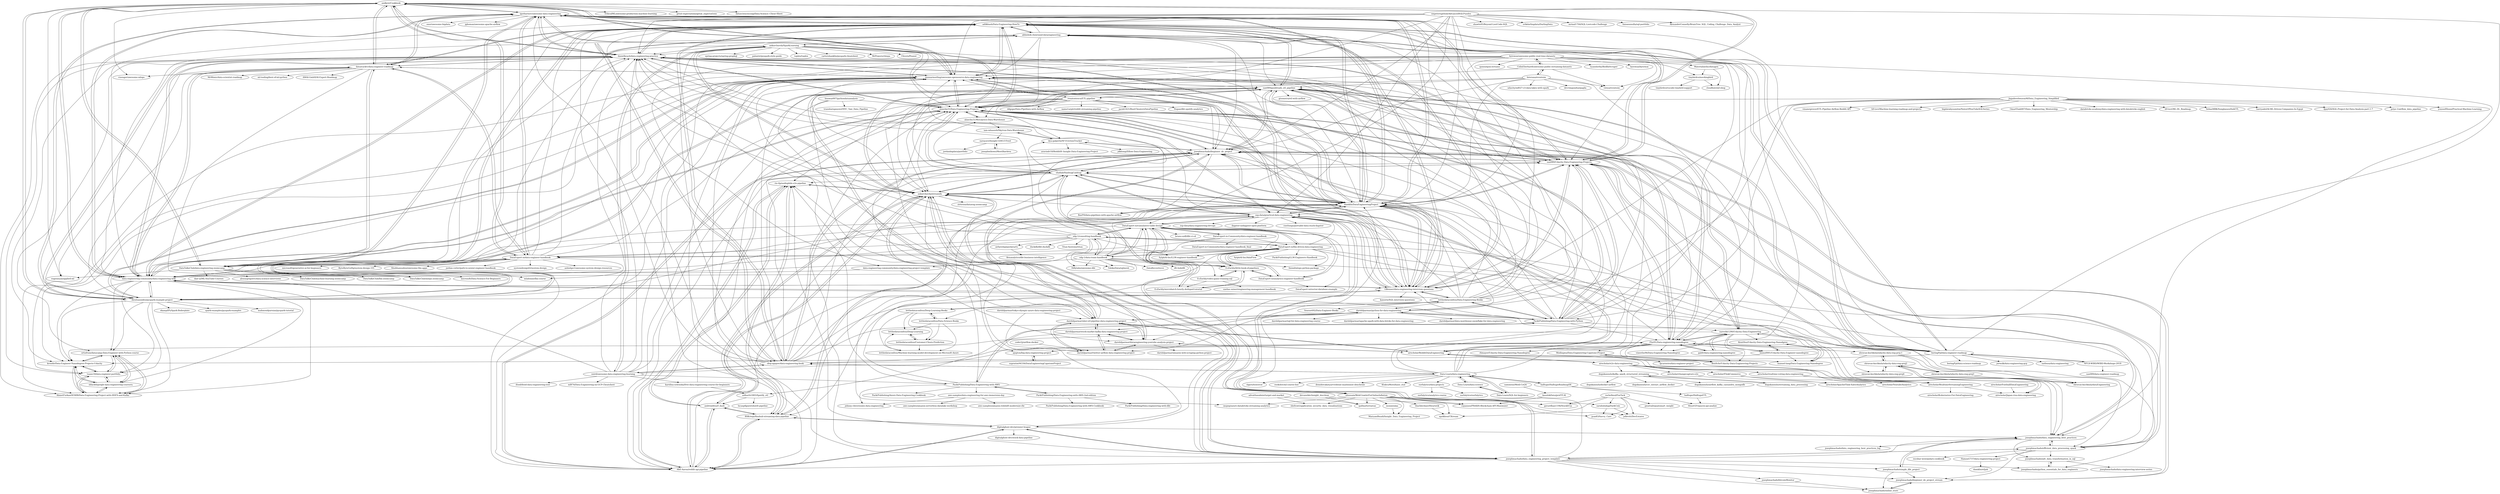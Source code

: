 digraph G {
"andkret/Cookbook" -> "igorbarinov/awesome-data-engineering"
"andkret/Cookbook" -> "adilkhash/Data-Engineering-HowTo"
"andkret/Cookbook" -> "datastacktv/data-engineer-roadmap"
"andkret/Cookbook" -> "gunnarmorling/awesome-opensource-data-engineering"
"andkret/Cookbook" -> "DataTalksClub/data-engineering-zoomcamp"
"andkret/Cookbook" -> "DataExpert-io/data-engineer-handbook"
"andkret/Cookbook" -> "danielbeach/data-engineering-practice"
"andkret/Cookbook" -> "data-engineering-community/data-engineering-wiki"
"andkret/Cookbook" -> "san089/Udacity-Data-Engineering-Projects"
"andkret/Cookbook" -> "AlexIoannides/pyspark-example-project"
"andkret/Cookbook" -> "eugeneyan/applied-ml" ["e"=1]
"andkret/Cookbook" -> "visenger/awesome-mlops" ["e"=1]
"andkret/Cookbook" -> "EthicalML/awesome-production-machine-learning" ["e"=1]
"andkret/Cookbook" -> "great-expectations/great_expectations" ["e"=1]
"andkret/Cookbook" -> "datasciencescoop/Data-Science--Cheat-Sheet" ["e"=1]
"adilkhash/Data-Engineering-HowTo" -> "igorbarinov/awesome-data-engineering"
"adilkhash/Data-Engineering-HowTo" -> "gunnarmorling/awesome-opensource-data-engineering"
"adilkhash/Data-Engineering-HowTo" -> "danielbeach/data-engineering-practice"
"adilkhash/Data-Engineering-HowTo" -> "andkret/Cookbook"
"adilkhash/Data-Engineering-HowTo" -> "data-engineering-community/data-engineering-wiki"
"adilkhash/Data-Engineering-HowTo" -> "san089/Udacity-Data-Engineering-Projects"
"adilkhash/Data-Engineering-HowTo" -> "datastacktv/data-engineer-roadmap"
"adilkhash/Data-Engineering-HowTo" -> "alanchn31/Data-Engineering-Projects"
"adilkhash/Data-Engineering-HowTo" -> "damklis/DataEngineeringProject"
"adilkhash/Data-Engineering-HowTo" -> "AlexIoannides/pyspark-example-project"
"adilkhash/Data-Engineering-HowTo" -> "OBenner/data-engineering-interview-questions"
"adilkhash/Data-Engineering-HowTo" -> "boringPpl/data-engineer-roadmap"
"adilkhash/Data-Engineering-HowTo" -> "san089/goodreads_etl_pipeline"
"adilkhash/Data-Engineering-HowTo" -> "oleg-agapov/data-engineering-book"
"adilkhash/Data-Engineering-HowTo" -> "abhishek-ch/around-dataengineering"
"boringPpl/data-engineer-roadmap" -> "NFLX-WIBD/WIBD-Workshops-2018"
"boringPpl/data-engineer-roadmap" -> "boringPpl/data-science-roadmap" ["e"=1]
"boringPpl/data-engineer-roadmap" -> "adilkhash/Data-Engineering-HowTo"
"boringPpl/data-engineer-roadmap" -> "igorbarinov/awesome-data-engineering"
"boringPpl/data-engineer-roadmap" -> "san089/Udacity-Data-Engineering-Projects"
"boringPpl/data-engineer-roadmap" -> "san089/goodreads_etl_pipeline"
"boringPpl/data-engineer-roadmap" -> "Flor91/Data-engineering-nanodegree"
"boringPpl/data-engineer-roadmap" -> "abhishek-ch/around-dataengineering"
"boringPpl/data-engineer-roadmap" -> "gunnarmorling/awesome-opensource-data-engineering"
"boringPpl/data-engineer-roadmap" -> "damklis/DataEngineeringProject"
"boringPpl/data-engineer-roadmap" -> "jorwalk/data-engineering-gcp" ["e"=1]
"boringPpl/data-engineer-roadmap" -> "nareshk1290/Udacity-Data-Engineering"
"boringPpl/data-engineer-roadmap" -> "andkret/Cookbook"
"boringPpl/data-engineer-roadmap" -> "natbusa/data-engineering"
"boringPpl/data-engineer-roadmap" -> "oleg-agapov/data-engineering-book"
"NFLX-WIBD/WIBD-Workshops-2018" -> "boringPpl/data-engineer-roadmap"
"NFLX-WIBD/WIBD-Workshops-2018" -> "san089/data-engineer-roadmap"
"nareshk1290/Udacity-Data-Engineering" -> "Flor91/Data-engineering-nanodegree"
"nareshk1290/Udacity-Data-Engineering" -> "gabfr/data-engineering-nanodegree"
"nareshk1290/Udacity-Data-Engineering" -> "manuel-lang/Data-Engineering-Nanodegree"
"nareshk1290/Udacity-Data-Engineering" -> "immu0001/Udacity-Data-Engineer-nanodegree"
"nareshk1290/Udacity-Data-Engineering" -> "BenSchr/Udacity-Data-Engineering-Projects"
"nareshk1290/Udacity-Data-Engineering" -> "kroudir/Data-Engineer-Nanodegree-Projects-Udacity"
"nareshk1290/Udacity-Data-Engineering" -> "san089/Udacity-Data-Engineering-Projects"
"nareshk1290/Udacity-Data-Engineering" -> "vineeths96/Data-Engineering-Nanodegree"
"nareshk1290/Udacity-Data-Engineering" -> "KentHsu/Udacity-Data-Engineering-Nanodgree"
"nareshk1290/Udacity-Data-Engineering" -> "san089/goodreads_etl_pipeline"
"AlexIoannides/pyspark-example-project" -> "data-engineering-community/data-engineering-wiki"
"AlexIoannides/pyspark-example-project" -> "danielbeach/data-engineering-practice"
"AlexIoannides/pyspark-example-project" -> "gunnarmorling/awesome-opensource-data-engineering"
"AlexIoannides/pyspark-example-project" -> "adilkhash/Data-Engineering-HowTo"
"AlexIoannides/pyspark-example-project" -> "igorbarinov/awesome-data-engineering"
"AlexIoannides/pyspark-example-project" -> "spark-examples/pyspark-examples" ["e"=1]
"AlexIoannides/pyspark-example-project" -> "mahmoudparsian/pyspark-tutorial" ["e"=1]
"AlexIoannides/pyspark-example-project" -> "damklis/DataEngineeringProject"
"AlexIoannides/pyspark-example-project" -> "san089/goodreads_etl_pipeline"
"AlexIoannides/pyspark-example-project" -> "kroudir/Data-Engineer-Nanodegree-Projects-Udacity"
"AlexIoannides/pyspark-example-project" -> "tuanx18/data-engineer-portfolio"
"AlexIoannides/pyspark-example-project" -> "AhmetFurkanDEMIR/Data-Engineering-Project-with-HDFS-and-Kafka"
"AlexIoannides/pyspark-example-project" -> "andkret/Cookbook"
"AlexIoannides/pyspark-example-project" -> "ortizfram/datacamp-Data-Engineer-with-Python-course"
"AlexIoannides/pyspark-example-project" -> "ekampf/PySpark-Boilerplate" ["e"=1]
"ajupton/big-data-engineering-project" -> "supratim94336/DataEngineeringCapstoneProject"
"sblack4/google-data-engineering-coursera" -> "AhmetFurkanDEMIR/Data-Engineering-Project-with-HDFS-and-Kafka"
"sblack4/google-data-engineering-coursera" -> "tuanx18/data-engineer-portfolio"
"sblack4/google-data-engineering-coursera" -> "ortizfram/datacamp-Data-Engineer-with-Python-course"
"sblack4/google-data-engineering-coursera" -> "kroudir/Data-Engineer-Nanodegree-Projects-Udacity"
"ColinEberhardt/awesome-public-streaming-datasets" -> "bytewax/awesome-public-real-time-datasets"
"ColinEberhardt/awesome-public-streaming-datasets" -> "viirya/eventsim"
"ColinEberhardt/awesome-public-streaming-datasets" -> "ankurchavda/streamify"
"ColinEberhardt/awesome-public-streaming-datasets" -> "Interana/eventsim"
"Flor91/Data-engineering-nanodegree" -> "nareshk1290/Udacity-Data-Engineering"
"Flor91/Data-engineering-nanodegree" -> "gabfr/data-engineering-nanodegree"
"Flor91/Data-engineering-nanodegree" -> "san089/Udacity-Data-Engineering-Projects"
"Flor91/Data-engineering-nanodegree" -> "alanchn31/Data-Engineering-Projects"
"Flor91/Data-engineering-nanodegree" -> "BenSchr/Udacity-Data-Engineering-Projects"
"Flor91/Data-engineering-nanodegree" -> "san089/goodreads_etl_pipeline"
"Flor91/Data-engineering-nanodegree" -> "Modingwa/Data-Engineering-Capstone-Project"
"Flor91/Data-engineering-nanodegree" -> "manuel-lang/Data-Engineering-Nanodegree"
"Flor91/Data-engineering-nanodegree" -> "vineeths96/Data-Engineering-Nanodegree"
"Flor91/Data-engineering-nanodegree" -> "damklis/DataEngineeringProject"
"Flor91/Data-engineering-nanodegree" -> "shravan-kuchkula/udacity-data-eng-proj-1"
"Flor91/Data-engineering-nanodegree" -> "rbmayer/Udacity-Data-Engineering-Nanodegree"
"Flor91/Data-engineering-nanodegree" -> "ajupton/big-data-engineering-project"
"Flor91/Data-engineering-nanodegree" -> "immu0001/Udacity-Data-Engineer-nanodegree"
"Flor91/Data-engineering-nanodegree" -> "boringPpl/data-engineer-roadmap"
"BenSchr/Udacity-Data-Engineering-Projects" -> "Modingwa/Data-Engineering-Capstone-Project"
"josephwibowo/MeetBaeArea" -> "narayave/Insight-GDELT-Feed"
"gabfr/data-engineering-nanodegree" -> "Flor91/Data-engineering-nanodegree"
"gabfr/data-engineering-nanodegree" -> "nareshk1290/Udacity-Data-Engineering"
"gabfr/data-engineering-nanodegree" -> "BenSchr/Udacity-Data-Engineering-Projects"
"narayave/Insight-GDELT-Feed" -> "josephwibowo/MeetBaeArea"
"narayave/Insight-GDELT-Feed" -> "jordanbigdata/portfolio"
"datastacktv/data-engineer-roadmap" -> "igorbarinov/awesome-data-engineering"
"datastacktv/data-engineer-roadmap" -> "andkret/Cookbook"
"datastacktv/data-engineer-roadmap" -> "adilkhash/Data-Engineering-HowTo"
"datastacktv/data-engineer-roadmap" -> "gunnarmorling/awesome-opensource-data-engineering"
"datastacktv/data-engineer-roadmap" -> "DataTalksClub/data-engineering-zoomcamp"
"datastacktv/data-engineer-roadmap" -> "danielbeach/data-engineering-practice"
"datastacktv/data-engineer-roadmap" -> "eugeneyan/applied-ml" ["e"=1]
"datastacktv/data-engineer-roadmap" -> "data-engineering-community/data-engineering-wiki"
"datastacktv/data-engineer-roadmap" -> "visenger/awesome-mlops" ["e"=1]
"datastacktv/data-engineer-roadmap" -> "DataExpert-io/data-engineer-handbook"
"datastacktv/data-engineer-roadmap" -> "MrMimic/data-scientist-roadmap" ["e"=1]
"datastacktv/data-engineer-roadmap" -> "AlexIoannides/pyspark-example-project"
"datastacktv/data-engineer-roadmap" -> "ml-tooling/best-of-ml-python" ["e"=1]
"datastacktv/data-engineer-roadmap" -> "AMAI-GmbH/AI-Expert-Roadmap" ["e"=1]
"datastacktv/data-engineer-roadmap" -> "DataTalksClub/mlops-zoomcamp" ["e"=1]
"Data-Learn/data-engineering" -> "Data-Learn/SQL-for-beginners"
"Data-Learn/data-engineering" -> "Data-Learn/data-science"
"Data-Learn/data-engineering" -> "halltape/HalltapeRoadmapDE"
"Data-Learn/data-engineering" -> "adilkhash/Data-Engineering-HowTo"
"Data-Learn/data-engineering" -> "slgero/testovoe" ["e"=1]
"Data-Learn/data-engineering" -> "damklis/DataEngineeringProject"
"Data-Learn/data-engineering" -> "san089/Udacity-Data-Engineering-Projects"
"Data-Learn/data-engineering" -> "esokolov/ml-course-hse" ["e"=1]
"Data-Learn/data-engineering" -> "demidovakatya/vvedenie-mashinnoe-obuchenie" ["e"=1]
"Data-Learn/data-engineering" -> "oleg-agapov/data-engineering-book"
"Data-Learn/data-engineering" -> "igorbarinov/awesome-data-engineering"
"Data-Learn/data-engineering" -> "KlukvaMors/basic_stat" ["e"=1]
"Data-Learn/data-engineering" -> "danielbeach/data-engineering-practice"
"Data-Learn/data-engineering" -> "gunnarmorling/awesome-opensource-data-engineering"
"Data-Learn/data-engineering" -> "surfalytics/data-projects"
"gunnarmorling/awesome-opensource-data-engineering" -> "adilkhash/Data-Engineering-HowTo"
"gunnarmorling/awesome-opensource-data-engineering" -> "data-engineering-community/data-engineering-wiki"
"gunnarmorling/awesome-opensource-data-engineering" -> "igorbarinov/awesome-data-engineering"
"gunnarmorling/awesome-opensource-data-engineering" -> "danielbeach/data-engineering-practice"
"gunnarmorling/awesome-opensource-data-engineering" -> "AlexIoannides/pyspark-example-project"
"gunnarmorling/awesome-opensource-data-engineering" -> "san089/Udacity-Data-Engineering-Projects"
"gunnarmorling/awesome-opensource-data-engineering" -> "damklis/DataEngineeringProject"
"gunnarmorling/awesome-opensource-data-engineering" -> "alanchn31/Data-Engineering-Projects"
"gunnarmorling/awesome-opensource-data-engineering" -> "andkret/Cookbook"
"gunnarmorling/awesome-opensource-data-engineering" -> "datastacktv/data-engineer-roadmap"
"gunnarmorling/awesome-opensource-data-engineering" -> "OBenner/data-engineering-interview-questions"
"gunnarmorling/awesome-opensource-data-engineering" -> "kroudir/Data-Engineer-Nanodegree-Projects-Udacity"
"gunnarmorling/awesome-opensource-data-engineering" -> "tuanx18/data-engineer-portfolio"
"gunnarmorling/awesome-opensource-data-engineering" -> "AhmetFurkanDEMIR/Data-Engineering-Project-with-HDFS-and-Kafka"
"gunnarmorling/awesome-opensource-data-engineering" -> "san089/goodreads_etl_pipeline"
"manuel-lang/Data-Engineering-Nanodegree" -> "KentHsu/Udacity-Data-Engineering-Nanodgree"
"san089/Udacity-Data-Engineering-Projects" -> "damklis/DataEngineeringProject"
"san089/Udacity-Data-Engineering-Projects" -> "alanchn31/Data-Engineering-Projects"
"san089/Udacity-Data-Engineering-Projects" -> "san089/goodreads_etl_pipeline"
"san089/Udacity-Data-Engineering-Projects" -> "adilkhash/Data-Engineering-HowTo"
"san089/Udacity-Data-Engineering-Projects" -> "gunnarmorling/awesome-opensource-data-engineering"
"san089/Udacity-Data-Engineering-Projects" -> "Flor91/Data-engineering-nanodegree"
"san089/Udacity-Data-Engineering-Projects" -> "danielbeach/data-engineering-practice"
"san089/Udacity-Data-Engineering-Projects" -> "josephmachado/beginner_de_project"
"san089/Udacity-Data-Engineering-Projects" -> "igorbarinov/awesome-data-engineering"
"san089/Udacity-Data-Engineering-Projects" -> "nareshk1290/Udacity-Data-Engineering"
"san089/Udacity-Data-Engineering-Projects" -> "OBenner/data-engineering-interview-questions"
"san089/Udacity-Data-Engineering-Projects" -> "PacktPublishing/Data-Engineering-with-Python"
"san089/Udacity-Data-Engineering-Projects" -> "andkret/Cookbook"
"san089/Udacity-Data-Engineering-Projects" -> "boringPpl/data-engineer-roadmap"
"san089/Udacity-Data-Engineering-Projects" -> "shafiab/HashtagCashtag"
"josephmachado/beginner_de_project" -> "alanchn31/Data-Engineering-Projects"
"josephmachado/beginner_de_project" -> "damklis/DataEngineeringProject"
"josephmachado/beginner_de_project" -> "josephmachado/beginner_de_project_stream"
"josephmachado/beginner_de_project" -> "shafiab/HashtagCashtag"
"josephmachado/beginner_de_project" -> "san089/Udacity-Data-Engineering-Projects"
"josephmachado/beginner_de_project" -> "san089/goodreads_etl_pipeline"
"josephmachado/beginner_de_project" -> "ilya-galperin/SF-EvictionTracker"
"josephmachado/beginner_de_project" -> "ankurchavda/streamify"
"josephmachado/beginner_de_project" -> "josephmachado/data_engineering_best_practices"
"josephmachado/beginner_de_project" -> "josephmachado/efficient_data_processing_spark"
"josephmachado/beginner_de_project" -> "oleg-agapov/data-engineering-book"
"josephmachado/beginner_de_project" -> "ABZ-Aaron/reddit-api-pipeline"
"josephmachado/beginner_de_project" -> "josephmachado/data_engineering_project_template"
"josephmachado/beginner_de_project" -> "BasPH/data-pipelines-with-apache-airflow" ["e"=1]
"josephmachado/beginner_de_project" -> "gunnarmorling/awesome-opensource-data-engineering"
"damklis/DataEngineeringProject" -> "alanchn31/Data-Engineering-Projects"
"damklis/DataEngineeringProject" -> "san089/Udacity-Data-Engineering-Projects"
"damklis/DataEngineeringProject" -> "josephmachado/beginner_de_project"
"damklis/DataEngineeringProject" -> "gunnarmorling/awesome-opensource-data-engineering"
"damklis/DataEngineeringProject" -> "adilkhash/Data-Engineering-HowTo"
"damklis/DataEngineeringProject" -> "ankurchavda/streamify"
"damklis/DataEngineeringProject" -> "danielbeach/data-engineering-practice"
"damklis/DataEngineeringProject" -> "san089/goodreads_etl_pipeline"
"damklis/DataEngineeringProject" -> "shafiab/HashtagCashtag"
"damklis/DataEngineeringProject" -> "OBenner/data-engineering-interview-questions"
"damklis/DataEngineeringProject" -> "PacktPublishing/Data-Engineering-with-Python"
"damklis/DataEngineeringProject" -> "ssp-data/practical-data-engineering"
"damklis/DataEngineeringProject" -> "igorbarinov/awesome-data-engineering"
"damklis/DataEngineeringProject" -> "abhishek-ch/around-dataengineering"
"damklis/DataEngineeringProject" -> "BasPH/data-pipelines-with-apache-airflow" ["e"=1]
"san089/goodreads_etl_pipeline" -> "san089/Udacity-Data-Engineering-Projects"
"san089/goodreads_etl_pipeline" -> "damklis/DataEngineeringProject"
"san089/goodreads_etl_pipeline" -> "alanchn31/Data-Engineering-Projects"
"san089/goodreads_etl_pipeline" -> "ankurchavda/streamify"
"san089/goodreads_etl_pipeline" -> "josephmachado/beginner_de_project"
"san089/goodreads_etl_pipeline" -> "adilkhash/Data-Engineering-HowTo"
"san089/goodreads_etl_pipeline" -> "Flor91/Data-engineering-nanodegree"
"san089/goodreads_etl_pipeline" -> "AlexIoannides/pyspark-example-project"
"san089/goodreads_etl_pipeline" -> "gunnarmorling/awesome-opensource-data-engineering"
"san089/goodreads_etl_pipeline" -> "darshilparmar/uber-etl-pipeline-data-engineering-project"
"san089/goodreads_etl_pipeline" -> "nareshk1290/Udacity-Data-Engineering"
"san089/goodreads_etl_pipeline" -> "gtoonstra/etl-with-airflow" ["e"=1]
"san089/goodreads_etl_pipeline" -> "boringPpl/data-engineer-roadmap"
"san089/goodreads_etl_pipeline" -> "airscholar/RedditDataEngineering"
"san089/goodreads_etl_pipeline" -> "renatootescu/ETL-pipeline"
"supratim94336/DataEngineeringCapstoneProject" -> "ajupton/big-data-engineering-project"
"alanchn31/Data-Engineering-Projects" -> "damklis/DataEngineeringProject"
"alanchn31/Data-Engineering-Projects" -> "san089/Udacity-Data-Engineering-Projects"
"alanchn31/Data-Engineering-Projects" -> "josephmachado/beginner_de_project"
"alanchn31/Data-Engineering-Projects" -> "OBenner/data-engineering-interview-questions"
"alanchn31/Data-Engineering-Projects" -> "adilkhash/Data-Engineering-HowTo"
"alanchn31/Data-Engineering-Projects" -> "gunnarmorling/awesome-opensource-data-engineering"
"alanchn31/Data-Engineering-Projects" -> "danielbeach/data-engineering-practice"
"alanchn31/Data-Engineering-Projects" -> "PacktPublishing/Data-Engineering-with-Python"
"alanchn31/Data-Engineering-Projects" -> "alanchn31/Movalytics-Data-Warehouse"
"alanchn31/Data-Engineering-Projects" -> "san089/goodreads_etl_pipeline"
"alanchn31/Data-Engineering-Projects" -> "shafiab/HashtagCashtag"
"alanchn31/Data-Engineering-Projects" -> "Flor91/Data-engineering-nanodegree"
"alanchn31/Data-Engineering-Projects" -> "igorbarinov/awesome-data-engineering"
"alanchn31/Data-Engineering-Projects" -> "data-engineering-community/data-engineering-wiki"
"alanchn31/Data-Engineering-Projects" -> "ssp-data/practical-data-engineering"
"alanchn31/Movalytics-Data-Warehouse" -> "alanchn31/Data-Engineering-Projects"
"alanchn31/Movalytics-Data-Warehouse" -> "iam-mhaseeb/Skytrax-Data-Warehouse"
"kroudir/Data-Engineer-Nanodegree-Projects-Udacity" -> "AhmetFurkanDEMIR/Data-Engineering-Project-with-HDFS-and-Kafka"
"kroudir/Data-Engineer-Nanodegree-Projects-Udacity" -> "tuanx18/data-engineer-portfolio"
"kroudir/Data-Engineer-Nanodegree-Projects-Udacity" -> "ortizfram/datacamp-Data-Engineer-with-Python-course"
"kroudir/Data-Engineer-Nanodegree-Projects-Udacity" -> "sblack4/google-data-engineering-coursera"
"ankurchavda/SparkLearning" -> "ankurchavda/streamify"
"ankurchavda/SparkLearning" -> "damklis/DataEngineeringProject"
"ankurchavda/SparkLearning" -> "cartershanklin/pyspark-cheatsheet" ["e"=1]
"ankurchavda/SparkLearning" -> "renatootescu/ETL-pipeline"
"ankurchavda/SparkLearning" -> "danielbeach/data-engineering-practice"
"ankurchavda/SparkLearning" -> "MrPowers/chispa" ["e"=1]
"ankurchavda/SparkLearning" -> "snird/awesome-data-engineering-learning"
"ankurchavda/SparkLearning" -> "Clivern/Peanut" ["e"=1]
"ankurchavda/SparkLearning" -> "abhishek-ch/around-dataengineering"
"ankurchavda/SparkLearning" -> "spring-projects/spring-graphql" ["e"=1]
"ankurchavda/SparkLearning" -> "palantir/pyspark-style-guide" ["e"=1]
"ankurchavda/SparkLearning" -> "tuplex/tuplex" ["e"=1]
"ankurchavda/SparkLearning" -> "oleg-agapov/data-engineering-book"
"ankurchavda/SparkLearning" -> "ABZ-Aaron/reddit-api-pipeline"
"ankurchavda/SparkLearning" -> "alanchn31/Data-Engineering-Projects"
"karolina-sowinska/free-data-engineering-course-for-beginners" -> "josephmachado/beginner_de_project"
"karolina-sowinska/free-data-engineering-course-for-beginners" -> "sidharth1805/Spotify_etl"
"josephmachado/simple_dbt_project" -> "josephmachado/online_store"
"josephmachado/simple_dbt_project" -> "josephmachado/beginner_de_project_stream"
"josephmachado/simple_dbt_project" -> "josephmachado/data_engineering_best_practices"
"shafiab/HashtagCashtag" -> "uhussain/WebCrawlerForOnlineInflation"
"shafiab/HashtagCashtag" -> "damklis/DataEngineeringProject"
"shafiab/HashtagCashtag" -> "ankurchavda/streamify"
"shafiab/HashtagCashtag" -> "josephmachado/beginner_de_project"
"shafiab/HashtagCashtag" -> "alanchn31/Data-Engineering-Projects"
"shafiab/HashtagCashtag" -> "ssp-data/practical-data-engineering"
"shafiab/HashtagCashtag" -> "mspnp/azure-databricks-streaming-analytics" ["e"=1]
"shafiab/HashtagCashtag" -> "ABZ-Aaron/reddit-api-pipeline"
"shafiab/HashtagCashtag" -> "san089/Udacity-Data-Engineering-Projects"
"shafiab/HashtagCashtag" -> "RSKriegs/finnhub-streaming-data-pipeline"
"shafiab/HashtagCashtag" -> "ris-tlp/audiophile-e2e-pipeline"
"shafiab/HashtagCashtag" -> "OBenner/data-engineering-interview-questions"
"shafiab/HashtagCashtag" -> "san089/goodreads_etl_pipeline"
"shafiab/HashtagCashtag" -> "alanchn31/Movalytics-Data-Warehouse"
"shafiab/HashtagCashtag" -> "ilya-galperin/SF-EvictionTracker"
"ilya-galperin/SF-EvictionTracker" -> "iam-mhaseeb/Skytrax-Data-Warehouse"
"ilya-galperin/SF-EvictionTracker" -> "jdkhong/Zillow-Data-Engineering"
"ilya-galperin/SF-EvictionTracker" -> "josephmachado/beginner_de_project"
"ilya-galperin/SF-EvictionTracker" -> "aravindr18/RedditR--Insight-Data-Engineering-Project"
"Interana/eventsim" -> "ankurchavda/streamify"
"Interana/eventsim" -> "udacity/nd027-c3-data-lakes-with-spark" ["e"=1]
"Interana/eventsim" -> "josephmachado/beginner_de_project"
"Interana/eventsim" -> "viirya/eventsim"
"Interana/eventsim" -> "devrimgunduz/pagila" ["e"=1]
"Interana/eventsim" -> "Flor91/Data-engineering-nanodegree"
"Interana/eventsim" -> "ColinEberhardt/awesome-public-streaming-datasets"
"Interana/eventsim" -> "damklis/DataEngineeringProject"
"Interana/eventsim" -> "san089/goodreads_etl_pipeline"
"abhishek-ch/around-dataengineering" -> "damklis/DataEngineeringProject"
"abhishek-ch/around-dataengineering" -> "adilkhash/Data-Engineering-HowTo"
"abhishek-ch/around-dataengineering" -> "gunnarmorling/awesome-opensource-data-engineering"
"abhishek-ch/around-dataengineering" -> "san089/Udacity-Data-Engineering-Projects"
"abhishek-ch/around-dataengineering" -> "danielbeach/data-engineering-practice"
"abhishek-ch/around-dataengineering" -> "alanchn31/Data-Engineering-Projects"
"abhishek-ch/around-dataengineering" -> "san089/goodreads_etl_pipeline"
"abhishek-ch/around-dataengineering" -> "boringPpl/data-engineer-roadmap"
"abhishek-ch/around-dataengineering" -> "oleg-agapov/data-engineering-book"
"abhishek-ch/around-dataengineering" -> "OBenner/data-engineering-interview-questions"
"abhishek-ch/around-dataengineering" -> "igorbarinov/awesome-data-engineering"
"abhishek-ch/around-dataengineering" -> "josephmachado/beginner_de_project"
"abhishek-ch/around-dataengineering" -> "Flor91/Data-engineering-nanodegree"
"abhishek-ch/around-dataengineering" -> "data-engineering-community/data-engineering-wiki"
"abhishek-ch/around-dataengineering" -> "ankurchavda/SparkLearning"
"PacktPublishing/Data-Engineering-with-Python" -> "alanchn31/Data-Engineering-Projects"
"PacktPublishing/Data-Engineering-with-Python" -> "damklis/DataEngineeringProject"
"PacktPublishing/Data-Engineering-with-Python" -> "san089/Udacity-Data-Engineering-Projects"
"PacktPublishing/Data-Engineering-with-Python" -> "adilkhash/Data-Engineering-HowTo"
"PacktPublishing/Data-Engineering-with-Python" -> "darshilparmar/python-for-data-engineering"
"PacktPublishing/Data-Engineering-with-Python" -> "josephmachado/beginner_de_project"
"PacktPublishing/Data-Engineering-with-Python" -> "danielbeach/data-engineering-practice"
"PacktPublishing/Data-Engineering-with-Python" -> "nareshk1290/Udacity-Data-Engineering"
"PacktPublishing/Data-Engineering-with-Python" -> "data-engineering-community/data-engineering-wiki"
"PacktPublishing/Data-Engineering-with-Python" -> "gunnarmorling/awesome-opensource-data-engineering"
"PacktPublishing/Data-Engineering-with-Python" -> "Flor91/Data-engineering-nanodegree"
"PacktPublishing/Data-Engineering-with-Python" -> "PacktPublishing/Data-Engineering-with-AWS"
"PacktPublishing/Data-Engineering-with-Python" -> "letthedataconfess/Data-Engineering-Books"
"PacktPublishing/Data-Engineering-with-Python" -> "san089/goodreads_etl_pipeline"
"PacktPublishing/Data-Engineering-with-Python" -> "OBenner/data-engineering-interview-questions"
"aws-samples/data-engineering-for-aws-immersion-day" -> "johnny-chivers/aws-data-engineering"
"aws-samples/data-engineering-for-aws-immersion-day" -> "aws-samples/amazon-serverless-datalake-workshop" ["e"=1]
"aws-samples/data-engineering-for-aws-immersion-day" -> "aws-samples/amazon-redshift-modernize-dw" ["e"=1]
"snird/awesome-data-engineering-learning" -> "oleg-agapov/data-engineering-book"
"snird/awesome-data-engineering-learning" -> "ankurchavda/SparkLearning"
"snird/awesome-data-engineering-learning" -> "data-engineering-community/data-engineering-wiki"
"snird/awesome-data-engineering-learning" -> "gunnarmorling/awesome-opensource-data-engineering"
"snird/awesome-data-engineering-learning" -> "adilkhash/Data-Engineering-HowTo"
"snird/awesome-data-engineering-learning" -> "danielbeach/data-engineering-practice"
"snird/awesome-data-engineering-learning" -> "karolina-sowinska/free-data-engineering-course-for-beginners"
"snird/awesome-data-engineering-learning" -> "Flor91/Data-engineering-nanodegree"
"snird/awesome-data-engineering-learning" -> "ml874/Data-Engineering-on-GCP-Cheatsheet" ["e"=1]
"snird/awesome-data-engineering-learning" -> "alanchn31/Data-Engineering-Projects"
"snird/awesome-data-engineering-learning" -> "ifood/ifood-data-engineering-test" ["e"=1]
"snird/awesome-data-engineering-learning" -> "PacktPublishing/Data-Engineering-with-AWS"
"uhussain/WebCrawlerForOnlineInflation" -> "shafiab/HashtagCashtag"
"uhussain/WebCrawlerForOnlineInflation" -> "MaryamBisadi/Insight_Data_Engineering_Project"
"uhussain/WebCrawlerForOnlineInflation" -> "zgolkhou/CXtream"
"uhussain/WebCrawlerForOnlineInflation" -> "jsflevitt/DevEstates"
"uhussain/WebCrawlerForOnlineInflation" -> "mspnp/azure-databricks-streaming-analytics" ["e"=1]
"uhussain/WebCrawlerForOnlineInflation" -> "mounesi/pa"
"uhussain/WebCrawlerForOnlineInflation" -> "govardhan1194/StockItUp"
"uhussain/WebCrawlerForOnlineInflation" -> "jyan83/Savvy_Care"
"uhussain/WebCrawlerForOnlineInflation" -> "sheltowt/application_security_data_visualizations"
"uhussain/WebCrawlerForOnlineInflation" -> "tbachlechner/Heuristik"
"uhussain/WebCrawlerForOnlineInflation" -> "qaifmz/terrastax"
"uhussain/WebCrawlerForOnlineInflation" -> "sarahuludag/DarkCoin"
"uhussain/WebCrawlerForOnlineInflation" -> "cspannos/PRAXIS-Blockchain-API-Maximizer"
"shravan-kuchkula/udacity-data-eng-proj-1" -> "shravan-kuchkula/udacity-data-eng-proj2"
"shravan-kuchkula/udacity-data-eng-proj-1" -> "shravan-kuchkula/udacity-data-eng-proj4"
"shravan-kuchkula/udacity-data-eng-proj-1" -> "shravan-kuchkula/dataEngineering"
"shravan-kuchkula/udacity-data-eng-proj-1" -> "shravan-kuchkula/udacity-data-eng-proj3"
"advaithasabnis/target-and-market" -> "qaifmz/terrastax"
"advaithasabnis/target-and-market" -> "sheltowt/application_security_data_visualizations"
"kaushikData/proFIT.AI" -> "cspannos/PRAXIS-Blockchain-API-Maximizer"
"devanshkv/insight_docclean" -> "qaifmz/terrastax"
"devanshkv/insight_docclean" -> "cspannos/PRAXIS-Blockchain-API-Maximizer"
"mounesi/pa" -> "MaryamBisadi/Insight_Data_Engineering_Project"
"tbachlechner/Heuristik" -> "zgolkhou/CXtream"
"sarahuludag/DarkCoin" -> "jsflevitt/DevEstates"
"sarahuludag/DarkCoin" -> "jyan83/Savvy_Care"
"saminens/Medi-CoQA" -> "kaushikData/proFIT.AI"
"iam-mhaseeb/Skytrax-Data-Warehouse" -> "narayave/Insight-GDELT-Feed"
"iam-mhaseeb/Skytrax-Data-Warehouse" -> "ilya-galperin/SF-EvictionTracker"
"immu0001/Udacity-Data-Engineer-nanodegree" -> "manuel-lang/Data-Engineering-Nanodegree"
"immu0001/Udacity-Data-Engineer-nanodegree" -> "KentHsu/Udacity-Data-Engineering-Nanodgree"
"immu0001/Udacity-Data-Engineer-nanodegree" -> "kroudir/Data-Engineer-Nanodegree-Projects-Udacity"
"shravan-kuchkula/dataEngineering" -> "shravan-kuchkula/udacity-data-eng-proj2"
"shravan-kuchkula/udacity-data-eng-proj3" -> "shravan-kuchkula/udacity-data-eng-proj2"
"shravan-kuchkula/udacity-data-eng-proj3" -> "shravan-kuchkula/dataEngineering"
"shravan-kuchkula/udacity-data-eng-proj2" -> "shravan-kuchkula/dataEngineering"
"shravan-kuchkula/udacity-data-eng-proj2" -> "shravan-kuchkula/udacity-data-eng-proj3"
"shravan-kuchkula/udacity-data-eng-proj2" -> "shravan-kuchkula/udacity-data-eng-proj4"
"shravan-kuchkula/udacity-data-eng-proj2" -> "shravan-kuchkula/udacity-data-eng-proj-1"
"Modingwa/Data-Engineering-Capstone-Project" -> "BenSchr/Udacity-Data-Engineering-Projects"
"Modingwa/Data-Engineering-Capstone-Project" -> "fpcarneiro/data-engineer-project"
"shravan-kuchkula/udacity-data-eng-proj4" -> "shravan-kuchkula/udacity-data-eng-proj2"
"rachelbeal/FasTack" -> "zgolkhou/CXtream"
"rachelbeal/FasTack" -> "gwattal/squatsmart_insight"
"rachelbeal/FasTack" -> "jsflevitt/DevEstates"
"rachelbeal/FasTack" -> "govardhan1194/StockItUp"
"rachelbeal/FasTack" -> "jyan83/Savvy_Care"
"rachelbeal/FasTack" -> "sarahuludag/DarkCoin"
"igorbarinov/awesome-data-engineering" -> "adilkhash/Data-Engineering-HowTo"
"igorbarinov/awesome-data-engineering" -> "gunnarmorling/awesome-opensource-data-engineering"
"igorbarinov/awesome-data-engineering" -> "andkret/Cookbook"
"igorbarinov/awesome-data-engineering" -> "datastacktv/data-engineer-roadmap"
"igorbarinov/awesome-data-engineering" -> "danielbeach/data-engineering-practice"
"igorbarinov/awesome-data-engineering" -> "data-engineering-community/data-engineering-wiki"
"igorbarinov/awesome-data-engineering" -> "oxnr/awesome-bigdata" ["e"=1]
"igorbarinov/awesome-data-engineering" -> "AlexIoannides/pyspark-example-project"
"igorbarinov/awesome-data-engineering" -> "san089/Udacity-Data-Engineering-Projects"
"igorbarinov/awesome-data-engineering" -> "alanchn31/Data-Engineering-Projects"
"igorbarinov/awesome-data-engineering" -> "DataTalksClub/data-engineering-zoomcamp"
"igorbarinov/awesome-data-engineering" -> "OBenner/data-engineering-interview-questions"
"igorbarinov/awesome-data-engineering" -> "damklis/DataEngineeringProject"
"igorbarinov/awesome-data-engineering" -> "jghoman/awesome-apache-airflow" ["e"=1]
"igorbarinov/awesome-data-engineering" -> "DataExpert-io/data-engineer-handbook"
"smpetersgithub/AdvancedSQLPuzzles" -> "damklis/DataEngineeringProject"
"smpetersgithub/AdvancedSQLPuzzles" -> "OBenner/data-engineering-interview-questions"
"smpetersgithub/AdvancedSQLPuzzles" -> "danielbeach/data-engineering-practice"
"smpetersgithub/AdvancedSQLPuzzles" -> "josephmachado/beginner_de_project"
"smpetersgithub/AdvancedSQLPuzzles" -> "shawlu95/Beyond-LeetCode-SQL" ["e"=1]
"smpetersgithub/AdvancedSQLPuzzles" -> "erikdarlingdata/DarlingData" ["e"=1]
"smpetersgithub/AdvancedSQLPuzzles" -> "gunnarmorling/awesome-opensource-data-engineering"
"smpetersgithub/AdvancedSQLPuzzles" -> "data-engineering-community/data-engineering-wiki"
"smpetersgithub/AdvancedSQLPuzzles" -> "mrinal1704/SQL-Leetcode-Challenge" ["e"=1]
"smpetersgithub/AdvancedSQLPuzzles" -> "adilkhash/Data-Engineering-HowTo"
"smpetersgithub/AdvancedSQLPuzzles" -> "alanchn31/Data-Engineering-Projects"
"smpetersgithub/AdvancedSQLPuzzles" -> "ssp-data/practical-data-engineering"
"smpetersgithub/AdvancedSQLPuzzles" -> "DataExpert-io/cumulative-table-design"
"smpetersgithub/AdvancedSQLPuzzles" -> "faizanxmulla/sql-portfolio"
"smpetersgithub/AdvancedSQLPuzzles" -> "AlexanderConnelly/BrainTree_SQL_Coding_Challenge_Data_Analyst" ["e"=1]
"OBenner/data-engineering-interview-questions" -> "alanchn31/Data-Engineering-Projects"
"OBenner/data-engineering-interview-questions" -> "adilkhash/Data-Engineering-HowTo"
"OBenner/data-engineering-interview-questions" -> "damklis/DataEngineeringProject"
"OBenner/data-engineering-interview-questions" -> "danielbeach/data-engineering-practice"
"OBenner/data-engineering-interview-questions" -> "gunnarmorling/awesome-opensource-data-engineering"
"OBenner/data-engineering-interview-questions" -> "igorbarinov/awesome-data-engineering"
"OBenner/data-engineering-interview-questions" -> "data-engineering-community/data-engineering-wiki"
"OBenner/data-engineering-interview-questions" -> "san089/Udacity-Data-Engineering-Projects"
"OBenner/data-engineering-interview-questions" -> "letthedataconfess/Data-Engineering-Books"
"OBenner/data-engineering-interview-questions" -> "josephmachado/beginner_de_project"
"OBenner/data-engineering-interview-questions" -> "ssp-data/practical-data-engineering"
"OBenner/data-engineering-interview-questions" -> "AlexIoannides/pyspark-example-project"
"OBenner/data-engineering-interview-questions" -> "ankurchavda/streamify"
"OBenner/data-engineering-interview-questions" -> "kansiris/SQL-interview-questions" ["e"=1]
"OBenner/data-engineering-interview-questions" -> "shafiab/HashtagCashtag"
"PacktPublishing/Data-Engineering-with-AWS" -> "PacktPublishing/Data-Engineering-with-AWS-2nd-edition"
"PacktPublishing/Data-Engineering-with-AWS" -> "johnny-chivers/aws-data-engineering"
"PacktPublishing/Data-Engineering-with-AWS" -> "alanchn31/Data-Engineering-Projects"
"PacktPublishing/Data-Engineering-with-AWS" -> "danielbeach/data-engineering-practice"
"PacktPublishing/Data-Engineering-with-AWS" -> "uhussain/WebCrawlerForOnlineInflation"
"PacktPublishing/Data-Engineering-with-AWS" -> "PacktPublishing/Azure-Data-Engineering-Cookbook" ["e"=1]
"PacktPublishing/Data-Engineering-with-AWS" -> "aws-samples/data-engineering-for-aws-immersion-day"
"PacktPublishing/Data-Engineering-with-AWS" -> "PacktPublishing/Data-Engineering-with-Python"
"PacktPublishing/Data-Engineering-with-AWS" -> "damklis/DataEngineeringProject"
"ssp-data/practical-data-engineering" -> "damklis/DataEngineeringProject"
"ssp-data/practical-data-engineering" -> "shafiab/HashtagCashtag"
"ssp-data/practical-data-engineering" -> "alanchn31/Data-Engineering-Projects"
"ssp-data/practical-data-engineering" -> "josephmachado/data_engineering_best_practices"
"ssp-data/practical-data-engineering" -> "ABZ-Aaron/reddit-api-pipeline"
"ssp-data/practical-data-engineering" -> "josephmachado/data_engineering_project_template"
"ssp-data/practical-data-engineering" -> "ankurchavda/streamify"
"ssp-data/practical-data-engineering" -> "ssp-data/data-engineering-devops"
"ssp-data/practical-data-engineering" -> "data-engineering-community/data-engineering-wiki"
"ssp-data/practical-data-engineering" -> "danielbeach/data-engineering-practice"
"ssp-data/practical-data-engineering" -> "uhussain/WebCrawlerForOnlineInflation"
"ssp-data/practical-data-engineering" -> "dagster-io/dagster-open-platform" ["e"=1]
"ssp-data/practical-data-engineering" -> "cnstlungu/portable-data-stack-dagster" ["e"=1]
"ssp-data/practical-data-engineering" -> "OBenner/data-engineering-interview-questions"
"ssp-data/practical-data-engineering" -> "DataExpert-io/cumulative-table-design"
"renatootescu/ETL-pipeline" -> "alanchn31/Movalytics-Data-Warehouse"
"renatootescu/ETL-pipeline" -> "ABZ-Aaron/reddit-api-pipeline"
"renatootescu/ETL-pipeline" -> "jacob1421/RustCheatersDataPipeline"
"renatootescu/ETL-pipeline" -> "ajupton/big-data-engineering-project"
"renatootescu/ETL-pipeline" -> "ftupas/dbt-spotify-analytics"
"renatootescu/ETL-pipeline" -> "ilya-galperin/SF-EvictionTracker"
"renatootescu/ETL-pipeline" -> "josephmachado/beginner_de_project"
"renatootescu/ETL-pipeline" -> "ris-tlp/audiophile-e2e-pipeline"
"renatootescu/ETL-pipeline" -> "ddgope/Data-Pipelines-with-Airflow" ["e"=1]
"renatootescu/ETL-pipeline" -> "ankurchavda/streamify"
"renatootescu/ETL-pipeline" -> "san089/goodreads_etl_pipeline"
"renatootescu/ETL-pipeline" -> "alanchn31/Data-Engineering-Projects"
"renatootescu/ETL-pipeline" -> "josephmachado/data_engineering_project_template"
"renatootescu/ETL-pipeline" -> "damklis/DataEngineeringProject"
"renatootescu/ETL-pipeline" -> "nama1arpit/reddit-streaming-pipeline"
"data-engineering-community/data-engineering-wiki" -> "danielbeach/data-engineering-practice"
"data-engineering-community/data-engineering-wiki" -> "gunnarmorling/awesome-opensource-data-engineering"
"data-engineering-community/data-engineering-wiki" -> "adilkhash/Data-Engineering-HowTo"
"data-engineering-community/data-engineering-wiki" -> "AlexIoannides/pyspark-example-project"
"data-engineering-community/data-engineering-wiki" -> "igorbarinov/awesome-data-engineering"
"data-engineering-community/data-engineering-wiki" -> "tuanx18/data-engineer-portfolio"
"data-engineering-community/data-engineering-wiki" -> "AhmetFurkanDEMIR/Data-Engineering-Project-with-HDFS-and-Kafka"
"data-engineering-community/data-engineering-wiki" -> "kroudir/Data-Engineer-Nanodegree-Projects-Udacity"
"data-engineering-community/data-engineering-wiki" -> "ortizfram/datacamp-Data-Engineer-with-Python-course"
"data-engineering-community/data-engineering-wiki" -> "alanchn31/Data-Engineering-Projects"
"data-engineering-community/data-engineering-wiki" -> "OBenner/data-engineering-interview-questions"
"data-engineering-community/data-engineering-wiki" -> "andkret/Cookbook"
"data-engineering-community/data-engineering-wiki" -> "damklis/DataEngineeringProject"
"data-engineering-community/data-engineering-wiki" -> "sblack4/google-data-engineering-coursera"
"data-engineering-community/data-engineering-wiki" -> "datastacktv/data-engineer-roadmap"
"josephmachado/beginner_de_project_stream" -> "josephmachado/online_store"
"josephmachado/beginner_de_project_stream" -> "josephmachado/beginner_de_project"
"coder2j/airflow-docker" -> "darshilparmar/twitter-airflow-data-engineering-project"
"oleg-agapov/data-engineering-book" -> "josephmachado/beginner_de_project"
"oleg-agapov/data-engineering-book" -> "adilkhash/Data-Engineering-HowTo"
"oleg-agapov/data-engineering-book" -> "damklis/DataEngineeringProject"
"oleg-agapov/data-engineering-book" -> "gunnarmorling/awesome-opensource-data-engineering"
"oleg-agapov/data-engineering-book" -> "san089/Udacity-Data-Engineering-Projects"
"oleg-agapov/data-engineering-book" -> "snird/awesome-data-engineering-learning"
"oleg-agapov/data-engineering-book" -> "abhishek-ch/around-dataengineering"
"oleg-agapov/data-engineering-book" -> "Flor91/Data-engineering-nanodegree"
"oleg-agapov/data-engineering-book" -> "alanchn31/Data-Engineering-Projects"
"oleg-agapov/data-engineering-book" -> "danielbeach/data-engineering-practice"
"oleg-agapov/data-engineering-book" -> "PacktPublishing/Data-Engineering-with-Python"
"oleg-agapov/data-engineering-book" -> "igorbarinov/awesome-data-engineering"
"oleg-agapov/data-engineering-book" -> "Data-Learn/data-engineering"
"oleg-agapov/data-engineering-book" -> "OBenner/data-engineering-interview-questions"
"oleg-agapov/data-engineering-book" -> "san089/goodreads_etl_pipeline"
"josephmachado/bitcoinMonitor" -> "josephmachado/online_store"
"Data-Learn/SQL-for-beginners" -> "Data-Learn/data-science"
"Data-Learn/SQL-for-beginners" -> "Data-Learn/data-engineering"
"Data-Learn/data-science" -> "Data-Learn/SQL-for-beginners"
"Data-Learn/data-science" -> "Data-Learn/data-engineering"
"hnawaz007/pythondataanalysis" -> "ABZ-Aaron/reddit-api-pipeline"
"hnawaz007/pythondataanalysis" -> "trannhatnguyen2/NYC_Taxi_Data_Pipeline" ["e"=1]
"hnawaz007/pythondataanalysis" -> "darshilparmar/uber-etl-pipeline-data-engineering-project"
"hnawaz007/pythondataanalysis" -> "alanchn31/Data-Engineering-Projects"
"letthedataconfess/Deep-Learning" -> "letthedataconfess/Customer-Churn-Prediction"
"letthedataconfess/Machine-learning-model-development-on-Microsoft-Azure" -> "letthedataconfess/Deep-Learning"
"KentHsu/Udacity-Data-Engineering-Nanodgree" -> "manuel-lang/Data-Engineering-Nanodegree"
"KentHsu/Udacity-Data-Engineering-Nanodgree" -> "immu0001/Udacity-Data-Engineer-nanodegree"
"DataTalksClub/data-engineering-zoomcamp" -> "DataTalksClub/mlops-zoomcamp" ["e"=1]
"DataTalksClub/data-engineering-zoomcamp" -> "DataTalksClub/machine-learning-zoomcamp" ["e"=1]
"DataTalksClub/data-engineering-zoomcamp" -> "DataExpert-io/data-engineer-handbook"
"DataTalksClub/data-engineering-zoomcamp" -> "andkret/Cookbook"
"DataTalksClub/data-engineering-zoomcamp" -> "datastacktv/data-engineer-roadmap"
"DataTalksClub/data-engineering-zoomcamp" -> "igorbarinov/awesome-data-engineering"
"DataTalksClub/data-engineering-zoomcamp" -> "DataTalksClub/llm-zoomcamp" ["e"=1]
"DataTalksClub/data-engineering-zoomcamp" -> "adilkhash/Data-Engineering-HowTo"
"DataTalksClub/data-engineering-zoomcamp" -> "eugeneyan/applied-ml" ["e"=1]
"DataTalksClub/data-engineering-zoomcamp" -> "danielbeach/data-engineering-practice"
"DataTalksClub/data-engineering-zoomcamp" -> "microsoft/Data-Science-For-Beginners" ["e"=1]
"DataTalksClub/data-engineering-zoomcamp" -> "gunnarmorling/awesome-opensource-data-engineering"
"DataTalksClub/data-engineering-zoomcamp" -> "mlabonne/llm-course" ["e"=1]
"DataTalksClub/data-engineering-zoomcamp" -> "dair-ai/ML-YouTube-Courses" ["e"=1]
"DataTalksClub/data-engineering-zoomcamp" -> "alexeygrigorev/data-science-interviews" ["e"=1]
"letthedataconfess/Data-Engineering-Books" -> "letthedataconfess/Data-Science-Books"
"letthedataconfess/Data-Engineering-Books" -> "letthedataconfess/Deep-Learning-Books"
"letthedataconfess/Data-Engineering-Books" -> "OBenner/data-engineering-interview-questions"
"letthedataconfess/Data-Engineering-Books" -> "gunnarmorling/awesome-opensource-data-engineering"
"letthedataconfess/Data-Engineering-Books" -> "alanchn31/Data-Engineering-Projects"
"letthedataconfess/Data-Engineering-Books" -> "danielbeach/data-engineering-practice"
"letthedataconfess/Data-Engineering-Books" -> "PacktPublishing/Data-Engineering-with-Python"
"letthedataconfess/Data-Engineering-Books" -> "data-engineering-community/data-engineering-wiki"
"letthedataconfess/Data-Engineering-Books" -> "damklis/DataEngineeringProject"
"letthedataconfess/Data-Engineering-Books" -> "adilkhash/Data-Engineering-HowTo"
"letthedataconfess/Data-Engineering-Books" -> "Sourav692/Data-Engineer-Books"
"letthedataconfess/Data-Engineering-Books" -> "san089/Udacity-Data-Engineering-Projects"
"letthedataconfess/Data-Engineering-Books" -> "ssp-data/practical-data-engineering"
"letthedataconfess/Data-Engineering-Books" -> "darshilparmar/python-for-data-engineering"
"letthedataconfess/Data-Engineering-Books" -> "igorbarinov/awesome-data-engineering"
"DataExpert-io/cumulative-table-design" -> "DataExpert-io/llm-driven-data-engineering"
"DataExpert-io/cumulative-table-design" -> "EcZachly/little-book-of-pipelines"
"DataExpert-io/cumulative-table-design" -> "EcZachly/microbatch-hourly-deduped-tutorial"
"DataExpert-io/cumulative-table-design" -> "DataExpert-io/analytics-engineer-handbook"
"DataExpert-io/cumulative-table-design" -> "sdg-1/data-team-handbook"
"DataExpert-io/cumulative-table-design" -> "DataExpert-io-Community/data-engineer-handbook"
"DataExpert-io/cumulative-table-design" -> "ssp-data/practical-data-engineering"
"DataExpert-io/cumulative-table-design" -> "EcZachly/video-game-training-sql"
"DataExpert-io/cumulative-table-design" -> "danielbeach/data-engineering-practice"
"DataExpert-io/cumulative-table-design" -> "bruno-szdl/dbt-ci-cd"
"DataExpert-io/cumulative-table-design" -> "DataExpert-io/data-engineer-handbook"
"DataExpert-io/cumulative-table-design" -> "SylphAI-Inc/LLM-engineer-handbook" ["e"=1]
"DataExpert-io/cumulative-table-design" -> "sdg-1/consulting-handbook"
"DataExpert-io/cumulative-table-design" -> "josephmachado/data_engineering_best_practices"
"DataExpert-io/cumulative-table-design" -> "DataExpert-io/vector-database-example"
"danielbeach/data-engineering-practice" -> "data-engineering-community/data-engineering-wiki"
"danielbeach/data-engineering-practice" -> "gunnarmorling/awesome-opensource-data-engineering"
"danielbeach/data-engineering-practice" -> "adilkhash/Data-Engineering-HowTo"
"danielbeach/data-engineering-practice" -> "AlexIoannides/pyspark-example-project"
"danielbeach/data-engineering-practice" -> "igorbarinov/awesome-data-engineering"
"danielbeach/data-engineering-practice" -> "damklis/DataEngineeringProject"
"danielbeach/data-engineering-practice" -> "alanchn31/Data-Engineering-Projects"
"danielbeach/data-engineering-practice" -> "san089/Udacity-Data-Engineering-Projects"
"danielbeach/data-engineering-practice" -> "OBenner/data-engineering-interview-questions"
"danielbeach/data-engineering-practice" -> "datastacktv/data-engineer-roadmap"
"danielbeach/data-engineering-practice" -> "andkret/Cookbook"
"danielbeach/data-engineering-practice" -> "kroudir/Data-Engineer-Nanodegree-Projects-Udacity"
"danielbeach/data-engineering-practice" -> "tuanx18/data-engineer-portfolio"
"danielbeach/data-engineering-practice" -> "ortizfram/datacamp-Data-Engineer-with-Python-course"
"danielbeach/data-engineering-practice" -> "AhmetFurkanDEMIR/Data-Engineering-Project-with-HDFS-and-Kafka"
"data-engineering-community/data-engineering-project-template" -> "darshilparmar/dataengineering-youtube-analysis-project"
"data-engineering-community/data-engineering-project-template" -> "data-engineering-community/data-engineering-wiki"
"ankurchavda/streamify" -> "RSKriegs/finnhub-streaming-data-pipeline"
"ankurchavda/streamify" -> "ABZ-Aaron/reddit-api-pipeline"
"ankurchavda/streamify" -> "andrem8/surf_dash"
"ankurchavda/streamify" -> "ris-tlp/audiophile-e2e-pipeline"
"ankurchavda/streamify" -> "damklis/DataEngineeringProject"
"ankurchavda/streamify" -> "darshilparmar/dataengineering-youtube-analysis-project"
"ankurchavda/streamify" -> "shafiab/HashtagCashtag"
"ankurchavda/streamify" -> "san089/goodreads_etl_pipeline"
"ankurchavda/streamify" -> "airscholar/RedditDataEngineering"
"ankurchavda/streamify" -> "josephmachado/beginner_de_project"
"ankurchavda/streamify" -> "darshilparmar/uber-etl-pipeline-data-engineering-project"
"ankurchavda/streamify" -> "ankurchavda/SparkLearning"
"ankurchavda/streamify" -> "josephmachado/data_engineering_project_template"
"ankurchavda/streamify" -> "ziritrion/dataeng-zoomcamp" ["e"=1]
"ankurchavda/streamify" -> "alanchn31/Data-Engineering-Projects"
"ABZ-Aaron/reddit-api-pipeline" -> "ris-tlp/audiophile-e2e-pipeline"
"ABZ-Aaron/reddit-api-pipeline" -> "andrem8/surf_dash"
"ABZ-Aaron/reddit-api-pipeline" -> "RSKriegs/finnhub-streaming-data-pipeline"
"ABZ-Aaron/reddit-api-pipeline" -> "ankurchavda/streamify"
"ABZ-Aaron/reddit-api-pipeline" -> "digitalghost-dev/premier-league"
"ABZ-Aaron/reddit-api-pipeline" -> "damklis/DataEngineeringProject"
"ABZ-Aaron/reddit-api-pipeline" -> "josephmachado/beginner_de_project"
"darshilparmar/dataengineering-youtube-analysis-project" -> "darshilparmar/twitter-airflow-data-engineering-project"
"darshilparmar/dataengineering-youtube-analysis-project" -> "darshilparmar/stock-market-kafka-data-engineering-project"
"darshilparmar/dataengineering-youtube-analysis-project" -> "airscholar/RedditDataEngineering"
"darshilparmar/dataengineering-youtube-analysis-project" -> "darshilparmar/uber-etl-pipeline-data-engineering-project"
"darshilparmar/dataengineering-youtube-analysis-project" -> "ankurchavda/streamify"
"darshilparmar/dataengineering-youtube-analysis-project" -> "darshilparmar/amazon-web-scraping-python-project"
"EcZachly/microbatch-hourly-deduped-tutorial" -> "EcZachly/little-book-of-pipelines"
"EcZachly/microbatch-hourly-deduped-tutorial" -> "DataExpert-io/cumulative-table-design"
"letthedataconfess/Deep-Learning-Books" -> "letthedataconfess/Data-Science-Books"
"letthedataconfess/Deep-Learning-Books" -> "letthedataconfess/Deep-Learning"
"letthedataconfess/Deep-Learning-Books" -> "letthedataconfess/Machine-learning-model-development-on-Microsoft-Azure"
"letthedataconfess/Deep-Learning-Books" -> "letthedataconfess/Customer-Churn-Prediction"
"letthedataconfess/Deep-Learning-Books" -> "letthedataconfess/Data-Engineering-Books"
"EcZachly/video-game-training-sql" -> "snehac-miner/engineering-management-handbook"
"EcZachly/video-game-training-sql" -> "EcZachly/little-book-of-pipelines"
"EcZachly/video-game-training-sql" -> "EcZachly/microbatch-hourly-deduped-tutorial"
"letthedataconfess/Data-Science-Books" -> "letthedataconfess/Deep-Learning-Books"
"letthedataconfess/Data-Science-Books" -> "letthedataconfess/Deep-Learning"
"letthedataconfess/Data-Science-Books" -> "letthedataconfess/Machine-learning-model-development-on-Microsoft-Azure"
"letthedataconfess/Data-Science-Books" -> "letthedataconfess/Customer-Churn-Prediction"
"letthedataconfess/Customer-Churn-Prediction" -> "letthedataconfess/Deep-Learning"
"letthedataconfess/Customer-Churn-Prediction" -> "letthedataconfess/Machine-learning-model-development-on-Microsoft-Azure"
"andrem8/surf_dash" -> "ris-tlp/audiophile-e2e-pipeline"
"andrem8/surf_dash" -> "RSKriegs/finnhub-streaming-data-pipeline"
"andrem8/surf_dash" -> "ABZ-Aaron/reddit-api-pipeline"
"andrem8/surf_dash" -> "ankurchavda/streamify"
"josephmachado/online_store" -> "josephmachado/beginner_de_project_stream"
"ortizfram/datacamp-Data-Engineer-with-Python-course" -> "tuanx18/data-engineer-portfolio"
"ortizfram/datacamp-Data-Engineer-with-Python-course" -> "AhmetFurkanDEMIR/Data-Engineering-Project-with-HDFS-and-Kafka"
"ortizfram/datacamp-Data-Engineer-with-Python-course" -> "sblack4/google-data-engineering-coursera"
"ortizfram/datacamp-Data-Engineer-with-Python-course" -> "kroudir/Data-Engineer-Nanodegree-Projects-Udacity"
"RSKriegs/finnhub-streaming-data-pipeline" -> "andrem8/surf_dash"
"RSKriegs/finnhub-streaming-data-pipeline" -> "ris-tlp/audiophile-e2e-pipeline"
"RSKriegs/finnhub-streaming-data-pipeline" -> "ABZ-Aaron/reddit-api-pipeline"
"RSKriegs/finnhub-streaming-data-pipeline" -> "ankurchavda/streamify"
"RSKriegs/finnhub-streaming-data-pipeline" -> "digitalghost-dev/premier-league"
"darshilparmar/stock-market-kafka-data-engineering-project" -> "darshilparmar/dataengineering-youtube-analysis-project"
"darshilparmar/stock-market-kafka-data-engineering-project" -> "darshilparmar/twitter-airflow-data-engineering-project"
"darshilparmar/stock-market-kafka-data-engineering-project" -> "darshilparmar/uber-etl-pipeline-data-engineering-project"
"darshilparmar/stock-market-kafka-data-engineering-project" -> "sidharth1805/Spotify_etl"
"PacktPublishing/Data-Engineering-with-AWS-2nd-edition" -> "PacktPublishing/Data-Engineering-with-AWS"
"PacktPublishing/Data-Engineering-with-AWS-2nd-edition" -> "PacktPublishing/Data-Engineering-with-AWS-Cookbook"
"PacktPublishing/Data-Engineering-with-AWS-2nd-edition" -> "PacktPublishing/Data-engineering-with-dbt"
"digitalghost-dev/premier-league" -> "ris-tlp/audiophile-e2e-pipeline"
"digitalghost-dev/premier-league" -> "ABZ-Aaron/reddit-api-pipeline"
"digitalghost-dev/premier-league" -> "digitalghost-dev/stock-data-pipeline"
"digitalghost-dev/premier-league" -> "RSKriegs/finnhub-streaming-data-pipeline"
"digitalghost-dev/premier-league" -> "josephmachado/data_engineering_best_practices"
"digitalghost-dev/premier-league" -> "ankurchavda/streamify"
"digitalghost-dev/premier-league" -> "josephmachado/data_engineering_project_template"
"sidharth1805/Spotify_etl" -> "andrem8/surf_dash"
"sidharth1805/Spotify_etl" -> "lucaspfigueiredo/elt-pipeline"
"MaterializeInc/datagen" -> "tinybirdco/mockingbird"
"MaterializeInc/datagen" -> "cloudhut/owl-shop"
"josephmachado/data_engineering_project_template" -> "josephmachado/online_store"
"josephmachado/data_engineering_project_template" -> "josephmachado/python_essentials_for_data_engineers"
"josephmachado/data_engineering_project_template" -> "ris-tlp/audiophile-e2e-pipeline"
"josephmachado/data_engineering_project_template" -> "josephmachado/simple_dbt_project"
"josephmachado/data_engineering_project_template" -> "josephmachado/data_engineering_best_practices"
"josephmachado/data_engineering_project_template" -> "ankurchavda/streamify"
"josephmachado/data_engineering_project_template" -> "josephmachado/beginner_de_project"
"josephmachado/data_engineering_project_template" -> "ssp-data/practical-data-engineering"
"josephmachado/data_engineering_project_template" -> "alanchn31/Data-Engineering-Projects"
"josephmachado/data_engineering_project_template" -> "josephmachado/bitcoinMonitor"
"josephmachado/data_engineering_project_template" -> "ABZ-Aaron/reddit-api-pipeline"
"josephmachado/data_engineering_project_template" -> "josephmachado/efficient_data_processing_spark"
"josephmachado/data_engineering_project_template" -> "damklis/DataEngineeringProject"
"josephmachado/data_engineering_project_template" -> "digitalghost-dev/premier-league"
"josephmachado/data_engineering_project_template" -> "josephmachado/beginner_de_project_stream"
"darshilparmar/twitter-airflow-data-engineering-project" -> "darshilparmar/dataengineering-youtube-analysis-project"
"darshilparmar/twitter-airflow-data-engineering-project" -> "darshilparmar/stock-market-kafka-data-engineering-project"
"darshilparmar/twitter-airflow-data-engineering-project" -> "darshilparmar/uber-etl-pipeline-data-engineering-project"
"EcZachly/little-book-of-pipelines" -> "EcZachly/microbatch-hourly-deduped-tutorial"
"EcZachly/little-book-of-pipelines" -> "DataExpert-io/cumulative-table-design"
"EcZachly/little-book-of-pipelines" -> "DataExpert-io/analytics-engineer-handbook"
"EcZachly/little-book-of-pipelines" -> "EcZachly/video-game-training-sql"
"EcZachly/little-book-of-pipelines" -> "DataExpert-io/llm-driven-data-engineering"
"ris-tlp/audiophile-e2e-pipeline" -> "andrem8/surf_dash"
"ris-tlp/audiophile-e2e-pipeline" -> "RSKriegs/finnhub-streaming-data-pipeline"
"ris-tlp/audiophile-e2e-pipeline" -> "ABZ-Aaron/reddit-api-pipeline"
"ris-tlp/audiophile-e2e-pipeline" -> "ankurchavda/streamify"
"dogukannulu/streaming_data_processing" -> "dogukannulu/kafka_spark_structured_streaming"
"tinybirdco/mockingbird" -> "cloudhut/owl-shop"
"tinybirdco/mockingbird" -> "tinybirdco/vscode-tinybird-support" ["e"=1]
"DataExpert-io/llm-driven-data-engineering" -> "DataExpert-io/cumulative-table-design"
"DataExpert-io/llm-driven-data-engineering" -> "DataExpert-io/analytics-engineer-handbook"
"DataExpert-io/llm-driven-data-engineering" -> "SylphAI-Inc/LLM-engineer-handbook" ["e"=1]
"DataExpert-io/llm-driven-data-engineering" -> "sdg-1/data-team-handbook"
"DataExpert-io/llm-driven-data-engineering" -> "EcZachly/little-book-of-pipelines"
"DataExpert-io/llm-driven-data-engineering" -> "SylphAI-Inc/AdalFlow" ["e"=1]
"DataExpert-io/llm-driven-data-engineering" -> "sdg-1/consulting-handbook"
"DataExpert-io/llm-driven-data-engineering" -> "fmind/mlops-python-package" ["e"=1]
"DataExpert-io/llm-driven-data-engineering" -> "PacktPublishing/LLM-Engineers-Handbook" ["e"=1]
"DataExpert-io/llm-driven-data-engineering" -> "DataExpert-io/data-engineer-handbook"
"DataExpert-io/llm-driven-data-engineering" -> "RSKriegs/finnhub-streaming-data-pipeline"
"DataExpert-io/llm-driven-data-engineering" -> "data-engineering-community/data-engineering-wiki"
"DataExpert-io/llm-driven-data-engineering" -> "ssp-data/practical-data-engineering"
"DataExpert-io/llm-driven-data-engineering" -> "josephmachado/data_engineering_best_practices"
"DataExpert-io/llm-driven-data-engineering" -> "josephmachado/efficient_data_processing_spark"
"bytewax/awesome-public-real-time-datasets" -> "ColinEberhardt/awesome-public-streaming-datasets"
"bytewax/awesome-public-real-time-datasets" -> "tinybirdco/mockingbird"
"bytewax/awesome-public-real-time-datasets" -> "viirya/eventsim"
"bytewax/awesome-public-real-time-datasets" -> "ryansherby/RedfinScraper" ["e"=1]
"bytewax/awesome-public-real-time-datasets" -> "bytewax/bytewax" ["e"=1]
"bytewax/awesome-public-real-time-datasets" -> "digitalghost-dev/premier-league"
"bytewax/awesome-public-real-time-datasets" -> "ABZ-Aaron/reddit-api-pipeline"
"bytewax/awesome-public-real-time-datasets" -> "RSKriegs/finnhub-streaming-data-pipeline"
"bytewax/awesome-public-real-time-datasets" -> "josephmachado/data_engineering_best_practices"
"bytewax/awesome-public-real-time-datasets" -> "ssp-data/practical-data-engineering"
"bytewax/awesome-public-real-time-datasets" -> "gunnarmorling/awesome-opensource-data-engineering"
"bytewax/awesome-public-real-time-datasets" -> "data-engineering-community/data-engineering-wiki"
"bytewax/awesome-public-real-time-datasets" -> "data-engineering-community/data-engineering-project-template"
"bytewax/awesome-public-real-time-datasets" -> "quixio/quix-streams" ["e"=1]
"bytewax/awesome-public-real-time-datasets" -> "MaterializeInc/datagen"
"darshilparmar/tokyo-olympic-azure-data-engineering-project" -> "darshilparmar/twitter-airflow-data-engineering-project"
"darshilparmar/tokyo-olympic-azure-data-engineering-project" -> "darshilparmar/uber-etl-pipeline-data-engineering-project"
"tuanx18/data-engineer-portfolio" -> "AhmetFurkanDEMIR/Data-Engineering-Project-with-HDFS-and-Kafka"
"tuanx18/data-engineer-portfolio" -> "ortizfram/datacamp-Data-Engineer-with-Python-course"
"tuanx18/data-engineer-portfolio" -> "kroudir/Data-Engineer-Nanodegree-Projects-Udacity"
"tuanx18/data-engineer-portfolio" -> "sblack4/google-data-engineering-coursera"
"JagadeeshwaranM/Data_Engineering_Simplified" -> "alanchn31/Data-Engineering-Projects"
"JagadeeshwaranM/Data_Engineering_Simplified" -> "h9-tect/Machine-learning-roadmap-and-projects" ["e"=1]
"JagadeeshwaranM/Data_Engineering_Simplified" -> "bigdatabysumitm/NotesOfYouTubeSQLSeries" ["e"=1]
"JagadeeshwaranM/Data_Engineering_Simplified" -> "OBenner/data-engineering-interview-questions"
"JagadeeshwaranM/Data_Engineering_Simplified" -> "OmarEhab007/Data_Engineering_Mentorship" ["e"=1]
"JagadeeshwaranM/Data_Engineering_Simplified" -> "databricks-academy/data-engineering-with-databricks-english" ["e"=1]
"JagadeeshwaranM/Data_Engineering_Simplified" -> "h9-tect/ML-DL_Roadmap." ["e"=1]
"JagadeeshwaranM/Data_Engineering_Simplified" -> "SebasMBK/SunglassesHubETL"
"JagadeeshwaranM/Data_Engineering_Simplified" -> "harryadel/AI-ML-Driven-Companies-In-Egypt" ["e"=1]
"JagadeeshwaranM/Data_Engineering_Simplified" -> "PacktPublishing/Data-Engineering-with-Python"
"JagadeeshwaranM/Data_Engineering_Simplified" -> "Ajay026/SQL-Project-for-Data-Analysis-part-1-7" ["e"=1]
"JagadeeshwaranM/Data_Engineering_Simplified" -> "priye-1/airflow_data_pipeline"
"JagadeeshwaranM/Data_Engineering_Simplified" -> "youssefHosni/Practical-Machine-Learning" ["e"=1]
"JagadeeshwaranM/Data_Engineering_Simplified" -> "vinamrgrover/ETL-Pipeline-Airflow-Reddit-API"
"JagadeeshwaranM/Data_Engineering_Simplified" -> "darshilparmar/python-for-data-engineering"
"darshilparmar/python-for-data-engineering" -> "darshilparmar/uber-etl-pipeline-data-engineering-project"
"darshilparmar/python-for-data-engineering" -> "darshilparmar/sql-for-data-engineering-course"
"darshilparmar/python-for-data-engineering" -> "darshilparmar/dataengineering-youtube-analysis-project"
"darshilparmar/python-for-data-engineering" -> "PacktPublishing/Data-Engineering-with-Python"
"darshilparmar/python-for-data-engineering" -> "darshilparmar/twitter-airflow-data-engineering-project"
"darshilparmar/python-for-data-engineering" -> "darshilparmar/apache-spark-with-data-bricks-for-data-engineering"
"darshilparmar/python-for-data-engineering" -> "alanchn31/Data-Engineering-Projects"
"darshilparmar/python-for-data-engineering" -> "darshilparmar/stock-market-kafka-data-engineering-project"
"darshilparmar/python-for-data-engineering" -> "josephmachado/python_essentials_for_data_engineers"
"darshilparmar/python-for-data-engineering" -> "darshilparmar/data-warehouse-snowflake-for-data-engineering"
"darshilparmar/python-for-data-engineering" -> "damklis/DataEngineeringProject"
"darshilparmar/uber-etl-pipeline-data-engineering-project" -> "darshilparmar/dataengineering-youtube-analysis-project"
"darshilparmar/uber-etl-pipeline-data-engineering-project" -> "darshilparmar/stock-market-kafka-data-engineering-project"
"darshilparmar/uber-etl-pipeline-data-engineering-project" -> "darshilparmar/twitter-airflow-data-engineering-project"
"darshilparmar/uber-etl-pipeline-data-engineering-project" -> "airscholar/RedditDataEngineering"
"darshilparmar/uber-etl-pipeline-data-engineering-project" -> "ankurchavda/streamify"
"darshilparmar/uber-etl-pipeline-data-engineering-project" -> "darshilparmar/python-for-data-engineering"
"darshilparmar/uber-etl-pipeline-data-engineering-project" -> "san089/goodreads_etl_pipeline"
"darshilparmar/uber-etl-pipeline-data-engineering-project" -> "damklis/DataEngineeringProject"
"darshilparmar/uber-etl-pipeline-data-engineering-project" -> "ris-tlp/audiophile-e2e-pipeline"
"dogukannulu/kafka_spark_structured_streaming" -> "dogukannulu/streaming_data_processing"
"dogukannulu/kafka_spark_structured_streaming" -> "dogukannulu/docker-airflow"
"dogukannulu/kafka_spark_structured_streaming" -> "dogukannulu/csv_extract_airflow_docker"
"dogukannulu/kafka_spark_structured_streaming" -> "dogukannulu/airflow_kafka_cassandra_mongodb"
"airbytehq/quickstarts" -> "flexanalytics/dbt-business-intelligence" ["e"=1]
"airscholar/e2e-data-engineering" -> "airscholar/RedditDataEngineering"
"airscholar/e2e-data-engineering" -> "airscholar/realtime-voting-data-engineering"
"airscholar/e2e-data-engineering" -> "airscholar/FlinkCommerce"
"airscholar/e2e-data-engineering" -> "airscholar/changecapture-e2e"
"airscholar/e2e-data-engineering" -> "airscholar/RealtimeStreamingEngineering"
"airscholar/e2e-data-engineering" -> "dogukannulu/kafka_spark_structured_streaming"
"airscholar/e2e-data-engineering" -> "airscholar/Japan-visa-data-engineering"
"josephmachado/data_engineering_best_practices" -> "josephmachado/data_engineering_best_practices_log"
"josephmachado/data_engineering_best_practices" -> "josephmachado/efficient_data_processing_spark"
"josephmachado/data_engineering_best_practices" -> "josephmachado/simple_dbt_project"
"josephmachado/data_engineering_best_practices" -> "josephmachado/adv_data_transformation_in_sql"
"josephmachado/data_engineering_best_practices" -> "josephmachado/beginner_de_project"
"airscholar/FootballDataEngineering" -> "airscholar/Japan-visa-data-engineering"
"DataExpert-io/data-engineer-handbook" -> "DataTalksClub/data-engineering-zoomcamp"
"DataExpert-io/data-engineer-handbook" -> "andkret/Cookbook"
"DataExpert-io/data-engineer-handbook" -> "jordan-cutler/path-to-senior-engineer-handbook" ["e"=1]
"DataExpert-io/data-engineer-handbook" -> "igorbarinov/awesome-data-engineering"
"DataExpert-io/data-engineer-handbook" -> "datastacktv/data-engineer-roadmap"
"DataExpert-io/data-engineer-handbook" -> "systemdesign42/system-design" ["e"=1]
"DataExpert-io/data-engineer-handbook" -> "mlabonne/llm-course" ["e"=1]
"DataExpert-io/data-engineer-handbook" -> "DataTalksClub/mlops-zoomcamp" ["e"=1]
"DataExpert-io/data-engineer-handbook" -> "danielbeach/data-engineering-practice"
"DataExpert-io/data-engineer-handbook" -> "adilkhash/Data-Engineering-HowTo"
"DataExpert-io/data-engineer-handbook" -> "ashishps1/awesome-system-design-resources" ["e"=1]
"DataExpert-io/data-engineer-handbook" -> "microsoft/generative-ai-for-beginners" ["e"=1]
"DataExpert-io/data-engineer-handbook" -> "ByteByteGoHq/system-design-101" ["e"=1]
"DataExpert-io/data-engineer-handbook" -> "gunnarmorling/awesome-opensource-data-engineering"
"DataExpert-io/data-engineer-handbook" -> "Shubhamsaboo/awesome-llm-apps" ["e"=1]
"AhmetFurkanDEMIR/Data-Engineering-Project-with-HDFS-and-Kafka" -> "tuanx18/data-engineer-portfolio"
"AhmetFurkanDEMIR/Data-Engineering-Project-with-HDFS-and-Kafka" -> "ortizfram/datacamp-Data-Engineer-with-Python-course"
"AhmetFurkanDEMIR/Data-Engineering-Project-with-HDFS-and-Kafka" -> "sblack4/google-data-engineering-coursera"
"AhmetFurkanDEMIR/Data-Engineering-Project-with-HDFS-and-Kafka" -> "kroudir/Data-Engineer-Nanodegree-Projects-Udacity"
"airscholar/RedditDataEngineering" -> "darshilparmar/dataengineering-youtube-analysis-project"
"airscholar/RedditDataEngineering" -> "darshilparmar/uber-etl-pipeline-data-engineering-project"
"airscholar/RedditDataEngineering" -> "airscholar/RealtimeStreamingEngineering"
"airscholar/RedditDataEngineering" -> "airscholar/Japan-visa-data-engineering"
"airscholar/RedditDataEngineering" -> "airscholar/e2e-data-engineering"
"airscholar/RedditDataEngineering" -> "ankurchavda/streamify"
"sdg-1/consulting-handbook" -> "sdg-1/data-team-handbook"
"sdg-1/consulting-handbook" -> "DataExpert-io/llm-driven-data-engineering"
"sdg-1/consulting-handbook" -> "danielbeach/data-engineering-practice"
"sdg-1/consulting-handbook" -> "DataExpert-io/cumulative-table-design"
"sdg-1/consulting-handbook" -> "DataExpert-io/data-engineer-handbook"
"sdg-1/consulting-handbook" -> "TobikoData/sqlmesh" ["e"=1]
"sdg-1/consulting-handbook" -> "Titan-Systems/titan" ["e"=1]
"sdg-1/consulting-handbook" -> "gunnarmorling/awesome-opensource-data-engineering"
"sdg-1/consulting-handbook" -> "data-engineering-community/data-engineering-wiki"
"sdg-1/consulting-handbook" -> "adilkhash/Data-Engineering-HowTo"
"sdg-1/consulting-handbook" -> "Hiflylabs/awesome-dbt" ["e"=1]
"sdg-1/consulting-handbook" -> "airbytehq/quickstarts"
"sdg-1/consulting-handbook" -> "duckdb/dbt-duckdb" ["e"=1]
"sdg-1/consulting-handbook" -> "josephmachado/efficient_data_processing_spark"
"sdg-1/consulting-handbook" -> "SylphAI-Inc/LLM-engineer-handbook" ["e"=1]
"sdg-1/data-team-handbook" -> "sdg-1/consulting-handbook"
"sdg-1/data-team-handbook" -> "DataExpert-io/cumulative-table-design"
"sdg-1/data-team-handbook" -> "DataExpert-io/llm-driven-data-engineering"
"sdg-1/data-team-handbook" -> "ssp-data/practical-data-engineering"
"sdg-1/data-team-handbook" -> "danielbeach/data-engineering-practice"
"sdg-1/data-team-handbook" -> "data-engineering-community/data-engineering-wiki"
"sdg-1/data-team-handbook" -> "fmind/mlops-python-package" ["e"=1]
"sdg-1/data-team-handbook" -> "data-engineering-community/data-engineering-project-template"
"sdg-1/data-team-handbook" -> "TobikoData/sqlmesh" ["e"=1]
"sdg-1/data-team-handbook" -> "EcZachly/little-book-of-pipelines"
"sdg-1/data-team-handbook" -> "DataRecce/recce" ["e"=1]
"sdg-1/data-team-handbook" -> "josephmachado/efficient_data_processing_spark"
"sdg-1/data-team-handbook" -> "Hiflylabs/awesome-dbt" ["e"=1]
"sdg-1/data-team-handbook" -> "dlt-hub/dlt" ["e"=1]
"sdg-1/data-team-handbook" -> "gunnarmorling/awesome-opensource-data-engineering"
"airscholar/FlinkCommerce" -> "airscholar/ApacheFlink-SalesAnalytics"
"airscholar/FlinkCommerce" -> "airscholar/RealtimeStreamingEngineering"
"HamzaG737/data-engineering-project" -> "damklis/etljob"
"DataExpert-io/analytics-engineer-handbook" -> "DataExpert-io/vector-database-example"
"DataExpert-io/analytics-engineer-handbook" -> "EcZachly/little-book-of-pipelines"
"DataExpert-io/analytics-engineer-handbook" -> "DataExpert-io/cumulative-table-design"
"DataExpert-io/analytics-engineer-handbook" -> "DataExpert-io/llm-driven-data-engineering"
"josephmachado/efficient_data_processing_spark" -> "josephmachado/data_engineering_best_practices"
"josephmachado/efficient_data_processing_spark" -> "josephmachado/beginner_de_project"
"josephmachado/efficient_data_processing_spark" -> "josephmachado/adv_data_transformation_in_sql"
"josephmachado/efficient_data_processing_spark" -> "josephmachado/data_engineering_project_template"
"josephmachado/efficient_data_processing_spark" -> "josephmachado/beginner_de_project_stream"
"josephmachado/efficient_data_processing_spark" -> "HamzaG737/data-engineering-project"
"josephmachado/efficient_data_processing_spark" -> "escobar-west/polars-cookbook" ["e"=1]
"halltape/HalltapeETL" -> "ShustGF/spacex-api-analize"
"airscholar/RealtimeStreamingEngineering" -> "airscholar/Kubernetes-For-DataEngineering"
"airscholar/RealtimeStreamingEngineering" -> "airscholar/Japan-visa-data-engineering"
"surfalytics/data-projects" -> "surfalytics/analytics-course"
"surfalytics/data-projects" -> "surfalytics/surfalytics"
"airscholar/changecapture-e2e" -> "airscholar/ApacheFlink-SalesAnalytics"
"airscholar/realtime-voting-data-engineering" -> "airscholar/RealtimeStreamingEngineering"
"airscholar/realtime-voting-data-engineering" -> "airscholar/YoutubeAnalytics"
"DataExpert-io-Community/data-engineer-handbook" -> "DataExpert-io/cumulative-table-design"
"DataExpert-io-Community/data-engineer-handbook" -> "DataExpert-io-Community/data-engineer-handbook_final"
"DataExpert-io-Community/data-engineer-handbook" -> "EcZachly/little-book-of-pipelines"
"DataExpert-io-Community/data-engineer-handbook" -> "DataExpert-io/llm-driven-data-engineering"
"DataExpert-io-Community/data-engineer-handbook" -> "DataExpert-io/data-engineer-handbook"
"halltape/HalltapeRoadmapDE" -> "halltape/HalltapeETL"
"halltape/HalltapeRoadmapDE" -> "Data-Learn/data-engineering"
"halltape/HalltapeRoadmapDE" -> "ShustGF/spacex-api-analize"
"josephmachado/python_essentials_for_data_engineers" -> "josephmachado/adv_data_transformation_in_sql"
"josephmachado/adv_data_transformation_in_sql" -> "josephmachado/data-engineering-interview-series"
"josephmachado/adv_data_transformation_in_sql" -> "josephmachado/python_essentials_for_data_engineers"
"andkret/Cookbook" ["l"="0.421,16.33"]
"igorbarinov/awesome-data-engineering" ["l"="0.392,16.366"]
"adilkhash/Data-Engineering-HowTo" ["l"="0.398,16.4"]
"datastacktv/data-engineer-roadmap" ["l"="0.365,16.314"]
"gunnarmorling/awesome-opensource-data-engineering" ["l"="0.371,16.412"]
"DataTalksClub/data-engineering-zoomcamp" ["l"="0.397,16.249"]
"DataExpert-io/data-engineer-handbook" ["l"="0.297,16.298"]
"danielbeach/data-engineering-practice" ["l"="0.367,16.391"]
"data-engineering-community/data-engineering-wiki" ["l"="0.343,16.404"]
"san089/Udacity-Data-Engineering-Projects" ["l"="0.417,16.431"]
"AlexIoannides/pyspark-example-project" ["l"="0.353,16.37"]
"eugeneyan/applied-ml" ["l"="47.958,26.221"]
"visenger/awesome-mlops" ["l"="48.011,26.296"]
"EthicalML/awesome-production-machine-learning" ["l"="48.011,26.19"]
"great-expectations/great_expectations" ["l"="-0.746,16.065"]
"datasciencescoop/Data-Science--Cheat-Sheet" ["l"="47.797,28.333"]
"alanchn31/Data-Engineering-Projects" ["l"="0.387,16.459"]
"damklis/DataEngineeringProject" ["l"="0.37,16.458"]
"OBenner/data-engineering-interview-questions" ["l"="0.368,16.435"]
"boringPpl/data-engineer-roadmap" ["l"="0.448,16.424"]
"san089/goodreads_etl_pipeline" ["l"="0.395,16.481"]
"oleg-agapov/data-engineering-book" ["l"="0.408,16.45"]
"abhishek-ch/around-dataengineering" ["l"="0.391,16.435"]
"NFLX-WIBD/WIBD-Workshops-2018" ["l"="0.507,16.4"]
"boringPpl/data-science-roadmap" ["l"="26.036,-25.931"]
"Flor91/Data-engineering-nanodegree" ["l"="0.439,16.485"]
"jorwalk/data-engineering-gcp" ["l"="44.968,16.363"]
"nareshk1290/Udacity-Data-Engineering" ["l"="0.446,16.472"]
"natbusa/data-engineering" ["l"="0.53,16.4"]
"san089/data-engineer-roadmap" ["l"="0.548,16.381"]
"gabfr/data-engineering-nanodegree" ["l"="0.46,16.502"]
"manuel-lang/Data-Engineering-Nanodegree" ["l"="0.49,16.478"]
"immu0001/Udacity-Data-Engineer-nanodegree" ["l"="0.455,16.455"]
"BenSchr/Udacity-Data-Engineering-Projects" ["l"="0.479,16.5"]
"kroudir/Data-Engineer-Nanodegree-Projects-Udacity" ["l"="0.343,16.42"]
"vineeths96/Data-Engineering-Nanodegree" ["l"="0.477,16.518"]
"KentHsu/Udacity-Data-Engineering-Nanodgree" ["l"="0.496,16.461"]
"spark-examples/pyspark-examples" ["l"="-2.851,16.851"]
"mahmoudparsian/pyspark-tutorial" ["l"="-2.817,16.85"]
"tuanx18/data-engineer-portfolio" ["l"="0.322,16.398"]
"AhmetFurkanDEMIR/Data-Engineering-Project-with-HDFS-and-Kafka" ["l"="0.329,16.386"]
"ortizfram/datacamp-Data-Engineer-with-Python-course" ["l"="0.316,16.381"]
"ekampf/PySpark-Boilerplate" ["l"="-2.768,16.739"]
"ajupton/big-data-engineering-project" ["l"="0.453,16.541"]
"supratim94336/DataEngineeringCapstoneProject" ["l"="0.485,16.559"]
"sblack4/google-data-engineering-coursera" ["l"="0.306,16.4"]
"ColinEberhardt/awesome-public-streaming-datasets" ["l"="0.292,16.557"]
"bytewax/awesome-public-real-time-datasets" ["l"="0.271,16.512"]
"viirya/eventsim" ["l"="0.271,16.559"]
"ankurchavda/streamify" ["l"="0.344,16.515"]
"Interana/eventsim" ["l"="0.346,16.537"]
"Modingwa/Data-Engineering-Capstone-Project" ["l"="0.503,16.495"]
"shravan-kuchkula/udacity-data-eng-proj-1" ["l"="0.582,16.502"]
"rbmayer/Udacity-Data-Engineering-Nanodegree" ["l"="0.456,16.519"]
"josephwibowo/MeetBaeArea" ["l"="0.546,16.644"]
"narayave/Insight-GDELT-Feed" ["l"="0.53,16.622"]
"jordanbigdata/portfolio" ["l"="0.563,16.633"]
"MrMimic/data-scientist-roadmap" ["l"="47.93,28.298"]
"ml-tooling/best-of-ml-python" ["l"="47.893,26.195"]
"AMAI-GmbH/AI-Expert-Roadmap" ["l"="26.989,-26.665"]
"DataTalksClub/mlops-zoomcamp" ["l"="47.938,26.281"]
"Data-Learn/data-engineering" ["l"="0.472,16.473"]
"Data-Learn/SQL-for-beginners" ["l"="0.519,16.504"]
"Data-Learn/data-science" ["l"="0.523,16.482"]
"halltape/HalltapeRoadmapDE" ["l"="0.546,16.512"]
"slgero/testovoe" ["l"="-44.347,26.083"]
"esokolov/ml-course-hse" ["l"="-44.384,26.054"]
"demidovakatya/vvedenie-mashinnoe-obuchenie" ["l"="-44.381,26.077"]
"KlukvaMors/basic_stat" ["l"="-44.498,26.013"]
"surfalytics/data-projects" ["l"="0.543,16.541"]
"josephmachado/beginner_de_project" ["l"="0.348,16.482"]
"PacktPublishing/Data-Engineering-with-Python" ["l"="0.415,16.466"]
"shafiab/HashtagCashtag" ["l"="0.374,16.502"]
"josephmachado/beginner_de_project_stream" ["l"="0.283,16.489"]
"ilya-galperin/SF-EvictionTracker" ["l"="0.401,16.548"]
"josephmachado/data_engineering_best_practices" ["l"="0.269,16.477"]
"josephmachado/efficient_data_processing_spark" ["l"="0.271,16.459"]
"ABZ-Aaron/reddit-api-pipeline" ["l"="0.323,16.511"]
"josephmachado/data_engineering_project_template" ["l"="0.307,16.493"]
"BasPH/data-pipelines-with-apache-airflow" ["l"="0.393,15.982"]
"ssp-data/practical-data-engineering" ["l"="0.326,16.461"]
"darshilparmar/uber-etl-pipeline-data-engineering-project" ["l"="0.367,16.556"]
"gtoonstra/etl-with-airflow" ["l"="0.375,16.002"]
"airscholar/RedditDataEngineering" ["l"="0.336,16.593"]
"renatootescu/ETL-pipeline" ["l"="0.37,16.529"]
"alanchn31/Movalytics-Data-Warehouse" ["l"="0.417,16.515"]
"iam-mhaseeb/Skytrax-Data-Warehouse" ["l"="0.46,16.571"]
"ankurchavda/SparkLearning" ["l"="0.37,16.482"]
"cartershanklin/pyspark-cheatsheet" ["l"="-2.873,16.827"]
"MrPowers/chispa" ["l"="-1.711,17.596"]
"snird/awesome-data-engineering-learning" ["l"="0.429,16.454"]
"Clivern/Peanut" ["l"="-13.516,-5.967"]
"spring-projects/spring-graphql" ["l"="-2.199,11.735"]
"palantir/pyspark-style-guide" ["l"="-1.697,17.56"]
"tuplex/tuplex" ["l"="5.771,-19.64"]
"karolina-sowinska/free-data-engineering-course-for-beginners" ["l"="0.421,16.541"]
"sidharth1805/Spotify_etl" ["l"="0.391,16.603"]
"josephmachado/simple_dbt_project" ["l"="0.244,16.485"]
"josephmachado/online_store" ["l"="0.255,16.5"]
"uhussain/WebCrawlerForOnlineInflation" ["l"="0.442,16.571"]
"mspnp/azure-databricks-streaming-analytics" ["l"="-1.51,17.595"]
"RSKriegs/finnhub-streaming-data-pipeline" ["l"="0.305,16.522"]
"ris-tlp/audiophile-e2e-pipeline" ["l"="0.324,16.534"]
"jdkhong/Zillow-Data-Engineering" ["l"="0.424,16.584"]
"aravindr18/RedditR--Insight-Data-Engineering-Project" ["l"="0.407,16.583"]
"udacity/nd027-c3-data-lakes-with-spark" ["l"="3.16,13.778"]
"devrimgunduz/pagila" ["l"="2.976,13.721"]
"darshilparmar/python-for-data-engineering" ["l"="0.395,16.523"]
"PacktPublishing/Data-Engineering-with-AWS" ["l"="0.473,16.454"]
"letthedataconfess/Data-Engineering-Books" ["l"="0.432,16.402"]
"aws-samples/data-engineering-for-aws-immersion-day" ["l"="0.565,16.459"]
"johnny-chivers/aws-data-engineering" ["l"="0.541,16.458"]
"aws-samples/amazon-serverless-datalake-workshop" ["l"="11.755,-2.724"]
"aws-samples/amazon-redshift-modernize-dw" ["l"="11.766,-2.795"]
"ml874/Data-Engineering-on-GCP-Cheatsheet" ["l"="44.987,16.374"]
"ifood/ifood-data-engineering-test" ["l"="6.212,-20.659"]
"MaryamBisadi/Insight_Data_Engineering_Project" ["l"="0.469,16.588"]
"zgolkhou/CXtream" ["l"="0.469,16.605"]
"jsflevitt/DevEstates" ["l"="0.455,16.605"]
"mounesi/pa" ["l"="0.456,16.594"]
"govardhan1194/StockItUp" ["l"="0.445,16.618"]
"jyan83/Savvy_Care" ["l"="0.446,16.609"]
"sheltowt/application_security_data_visualizations" ["l"="0.486,16.606"]
"tbachlechner/Heuristik" ["l"="0.483,16.591"]
"qaifmz/terrastax" ["l"="0.48,16.618"]
"sarahuludag/DarkCoin" ["l"="0.46,16.614"]
"cspannos/PRAXIS-Blockchain-API-Maximizer" ["l"="0.476,16.632"]
"shravan-kuchkula/udacity-data-eng-proj2" ["l"="0.608,16.507"]
"shravan-kuchkula/udacity-data-eng-proj4" ["l"="0.612,16.492"]
"shravan-kuchkula/dataEngineering" ["l"="0.622,16.503"]
"shravan-kuchkula/udacity-data-eng-proj3" ["l"="0.619,16.518"]
"advaithasabnis/target-and-market" ["l"="0.502,16.629"]
"kaushikData/proFIT.AI" ["l"="0.499,16.673"]
"devanshkv/insight_docclean" ["l"="0.49,16.644"]
"saminens/Medi-CoQA" ["l"="0.513,16.699"]
"fpcarneiro/data-engineer-project" ["l"="0.547,16.492"]
"rachelbeal/FasTack" ["l"="0.46,16.631"]
"gwattal/squatsmart_insight" ["l"="0.468,16.658"]
"oxnr/awesome-bigdata" ["l"="26.262,-26.288"]
"jghoman/awesome-apache-airflow" ["l"="0.335,16.017"]
"smpetersgithub/AdvancedSQLPuzzles" ["l"="0.316,16.428"]
"shawlu95/Beyond-LeetCode-SQL" ["l"="25.73,-28.872"]
"erikdarlingdata/DarlingData" ["l"="-47.112,8.447"]
"mrinal1704/SQL-Leetcode-Challenge" ["l"="25.702,-28.869"]
"DataExpert-io/cumulative-table-design" ["l"="0.244,16.397"]
"faizanxmulla/sql-portfolio" ["l"="0.249,16.361"]
"AlexanderConnelly/BrainTree_SQL_Coding_Challenge_Data_Analyst" ["l"="25.689,-28.959"]
"kansiris/SQL-interview-questions" ["l"="25.727,-28.795"]
"PacktPublishing/Data-Engineering-with-AWS-2nd-edition" ["l"="0.553,16.434"]
"PacktPublishing/Azure-Data-Engineering-Cookbook" ["l"="-44.985,7.4"]
"ssp-data/data-engineering-devops" ["l"="0.246,16.461"]
"dagster-io/dagster-open-platform" ["l"="-0.345,15.919"]
"cnstlungu/portable-data-stack-dagster" ["l"="-0.368,15.889"]
"jacob1421/RustCheatersDataPipeline" ["l"="0.358,16.587"]
"ftupas/dbt-spotify-analytics" ["l"="0.309,16.603"]
"ddgope/Data-Pipelines-with-Airflow" ["l"="0.448,16.016"]
"nama1arpit/reddit-streaming-pipeline" ["l"="0.35,16.616"]
"coder2j/airflow-docker" ["l"="0.384,16.682"]
"darshilparmar/twitter-airflow-data-engineering-project" ["l"="0.373,16.598"]
"josephmachado/bitcoinMonitor" ["l"="0.241,16.526"]
"hnawaz007/pythondataanalysis" ["l"="0.323,16.569"]
"trannhatnguyen2/NYC_Taxi_Data_Pipeline" ["l"="52.468,-0.147"]
"letthedataconfess/Deep-Learning" ["l"="0.534,16.347"]
"letthedataconfess/Customer-Churn-Prediction" ["l"="0.523,16.345"]
"letthedataconfess/Machine-learning-model-development-on-Microsoft-Azure" ["l"="0.534,16.359"]
"DataTalksClub/machine-learning-zoomcamp" ["l"="47.853,26.223"]
"DataTalksClub/llm-zoomcamp" ["l"="47.799,26.198"]
"microsoft/Data-Science-For-Beginners" ["l"="47.771,26.043"]
"mlabonne/llm-course" ["l"="40.41,0.291"]
"dair-ai/ML-YouTube-Courses" ["l"="47.884,26.264"]
"alexeygrigorev/data-science-interviews" ["l"="48.057,26.248"]
"letthedataconfess/Data-Science-Books" ["l"="0.517,16.363"]
"letthedataconfess/Deep-Learning-Books" ["l"="0.499,16.366"]
"Sourav692/Data-Engineer-Books" ["l"="0.509,16.326"]
"DataExpert-io/llm-driven-data-engineering" ["l"="0.251,16.419"]
"EcZachly/little-book-of-pipelines" ["l"="0.21,16.412"]
"EcZachly/microbatch-hourly-deduped-tutorial" ["l"="0.193,16.398"]
"DataExpert-io/analytics-engineer-handbook" ["l"="0.217,16.395"]
"sdg-1/data-team-handbook" ["l"="0.278,16.417"]
"DataExpert-io-Community/data-engineer-handbook" ["l"="0.217,16.36"]
"EcZachly/video-game-training-sql" ["l"="0.174,16.41"]
"bruno-szdl/dbt-ci-cd" ["l"="0.171,16.372"]
"SylphAI-Inc/LLM-engineer-handbook" ["l"="41.175,0.577"]
"sdg-1/consulting-handbook" ["l"="0.279,16.381"]
"DataExpert-io/vector-database-example" ["l"="0.205,16.381"]
"data-engineering-community/data-engineering-project-template" ["l"="0.296,16.473"]
"darshilparmar/dataengineering-youtube-analysis-project" ["l"="0.35,16.569"]
"andrem8/surf_dash" ["l"="0.327,16.55"]
"ziritrion/dataeng-zoomcamp" ["l"="47.588,26.095"]
"digitalghost-dev/premier-league" ["l"="0.286,16.529"]
"darshilparmar/stock-market-kafka-data-engineering-project" ["l"="0.38,16.58"]
"darshilparmar/amazon-web-scraping-python-project" ["l"="0.326,16.625"]
"snehac-miner/engineering-management-handbook" ["l"="0.134,16.408"]
"PacktPublishing/Data-Engineering-with-AWS-Cookbook" ["l"="0.584,16.423"]
"PacktPublishing/Data-engineering-with-dbt" ["l"="0.605,16.423"]
"digitalghost-dev/stock-data-pipeline" ["l"="0.245,16.56"]
"lucaspfigueiredo/elt-pipeline" ["l"="0.405,16.64"]
"MaterializeInc/datagen" ["l"="0.193,16.548"]
"tinybirdco/mockingbird" ["l"="0.21,16.561"]
"cloudhut/owl-shop" ["l"="0.178,16.571"]
"josephmachado/python_essentials_for_data_engineers" ["l"="0.289,16.51"]
"dogukannulu/streaming_data_processing" ["l"="0.271,16.779"]
"dogukannulu/kafka_spark_structured_streaming" ["l"="0.28,16.756"]
"tinybirdco/vscode-tinybird-support" ["l"="-2.979,-30.767"]
"SylphAI-Inc/AdalFlow" ["l"="41.15,0.61"]
"fmind/mlops-python-package" ["l"="41.272,0.666"]
"PacktPublishing/LLM-Engineers-Handbook" ["l"="41.201,0.578"]
"ryansherby/RedfinScraper" ["l"="1.108,9.86"]
"bytewax/bytewax" ["l"="-0.452,14.845"]
"quixio/quix-streams" ["l"="-0.51,14.833"]
"darshilparmar/tokyo-olympic-azure-data-engineering-project" ["l"="0.373,16.633"]
"JagadeeshwaranM/Data_Engineering_Simplified" ["l"="0.48,16.435"]
"h9-tect/Machine-learning-roadmap-and-projects" ["l"="31.371,-28.743"]
"bigdatabysumitm/NotesOfYouTubeSQLSeries" ["l"="47.843,26.57"]
"OmarEhab007/Data_Engineering_Mentorship" ["l"="31.327,-28.698"]
"databricks-academy/data-engineering-with-databricks-english" ["l"="-1.536,17.631"]
"h9-tect/ML-DL_Roadmap." ["l"="31.344,-28.776"]
"SebasMBK/SunglassesHubETL" ["l"="0.533,16.423"]
"harryadel/AI-ML-Driven-Companies-In-Egypt" ["l"="31.32,-28.77"]
"Ajay026/SQL-Project-for-Data-Analysis-part-1-7" ["l"="47.295,25.033"]
"priye-1/airflow_data_pipeline" ["l"="0.517,16.436"]
"youssefHosni/Practical-Machine-Learning" ["l"="48.093,26.466"]
"vinamrgrover/ETL-Pipeline-Airflow-Reddit-API" ["l"="0.516,16.421"]
"darshilparmar/sql-for-data-engineering-course" ["l"="0.404,16.565"]
"darshilparmar/apache-spark-with-data-bricks-for-data-engineering" ["l"="0.418,16.601"]
"darshilparmar/data-warehouse-snowflake-for-data-engineering" ["l"="0.417,16.56"]
"dogukannulu/docker-airflow" ["l"="0.297,16.772"]
"dogukannulu/csv_extract_airflow_docker" ["l"="0.288,16.791"]
"dogukannulu/airflow_kafka_cassandra_mongodb" ["l"="0.249,16.772"]
"airbytehq/quickstarts" ["l"="0.207,16.323"]
"flexanalytics/dbt-business-intelligence" ["l"="-0.399,16.061"]
"airscholar/e2e-data-engineering" ["l"="0.305,16.674"]
"airscholar/realtime-voting-data-engineering" ["l"="0.273,16.684"]
"airscholar/FlinkCommerce" ["l"="0.289,16.694"]
"airscholar/changecapture-e2e" ["l"="0.305,16.711"]
"airscholar/RealtimeStreamingEngineering" ["l"="0.293,16.656"]
"airscholar/Japan-visa-data-engineering" ["l"="0.319,16.65"]
"josephmachado/data_engineering_best_practices_log" ["l"="0.222,16.48"]
"josephmachado/adv_data_transformation_in_sql" ["l"="0.238,16.503"]
"airscholar/FootballDataEngineering" ["l"="0.33,16.682"]
"jordan-cutler/path-to-senior-engineer-handbook" ["l"="28.791,-26.812"]
"systemdesign42/system-design" ["l"="28.818,-26.842"]
"ashishps1/awesome-system-design-resources" ["l"="28.898,-26.84"]
"microsoft/generative-ai-for-beginners" ["l"="40.287,-0.106"]
"ByteByteGoHq/system-design-101" ["l"="28.663,-26.853"]
"Shubhamsaboo/awesome-llm-apps" ["l"="40.932,-0.02"]
"TobikoData/sqlmesh" ["l"="-0.528,15.96"]
"Titan-Systems/titan" ["l"="-0.403,15.969"]
"Hiflylabs/awesome-dbt" ["l"="-0.5,15.994"]
"duckdb/dbt-duckdb" ["l"="-0.426,15.942"]
"DataRecce/recce" ["l"="-0.395,16.078"]
"dlt-hub/dlt" ["l"="-0.565,15.95"]
"airscholar/ApacheFlink-SalesAnalytics" ["l"="0.286,16.718"]
"HamzaG737/data-engineering-project" ["l"="0.183,16.474"]
"damklis/etljob" ["l"="0.146,16.48"]
"escobar-west/polars-cookbook" ["l"="43.664,26.365"]
"halltape/HalltapeETL" ["l"="0.587,16.536"]
"ShustGF/spacex-api-analize" ["l"="0.572,16.526"]
"airscholar/Kubernetes-For-DataEngineering" ["l"="0.266,16.666"]
"surfalytics/analytics-course" ["l"="0.565,16.568"]
"surfalytics/surfalytics" ["l"="0.571,16.556"]
"airscholar/YoutubeAnalytics" ["l"="0.255,16.701"]
"DataExpert-io-Community/data-engineer-handbook_final" ["l"="0.181,16.341"]
"josephmachado/data-engineering-interview-series" ["l"="0.198,16.512"]
}